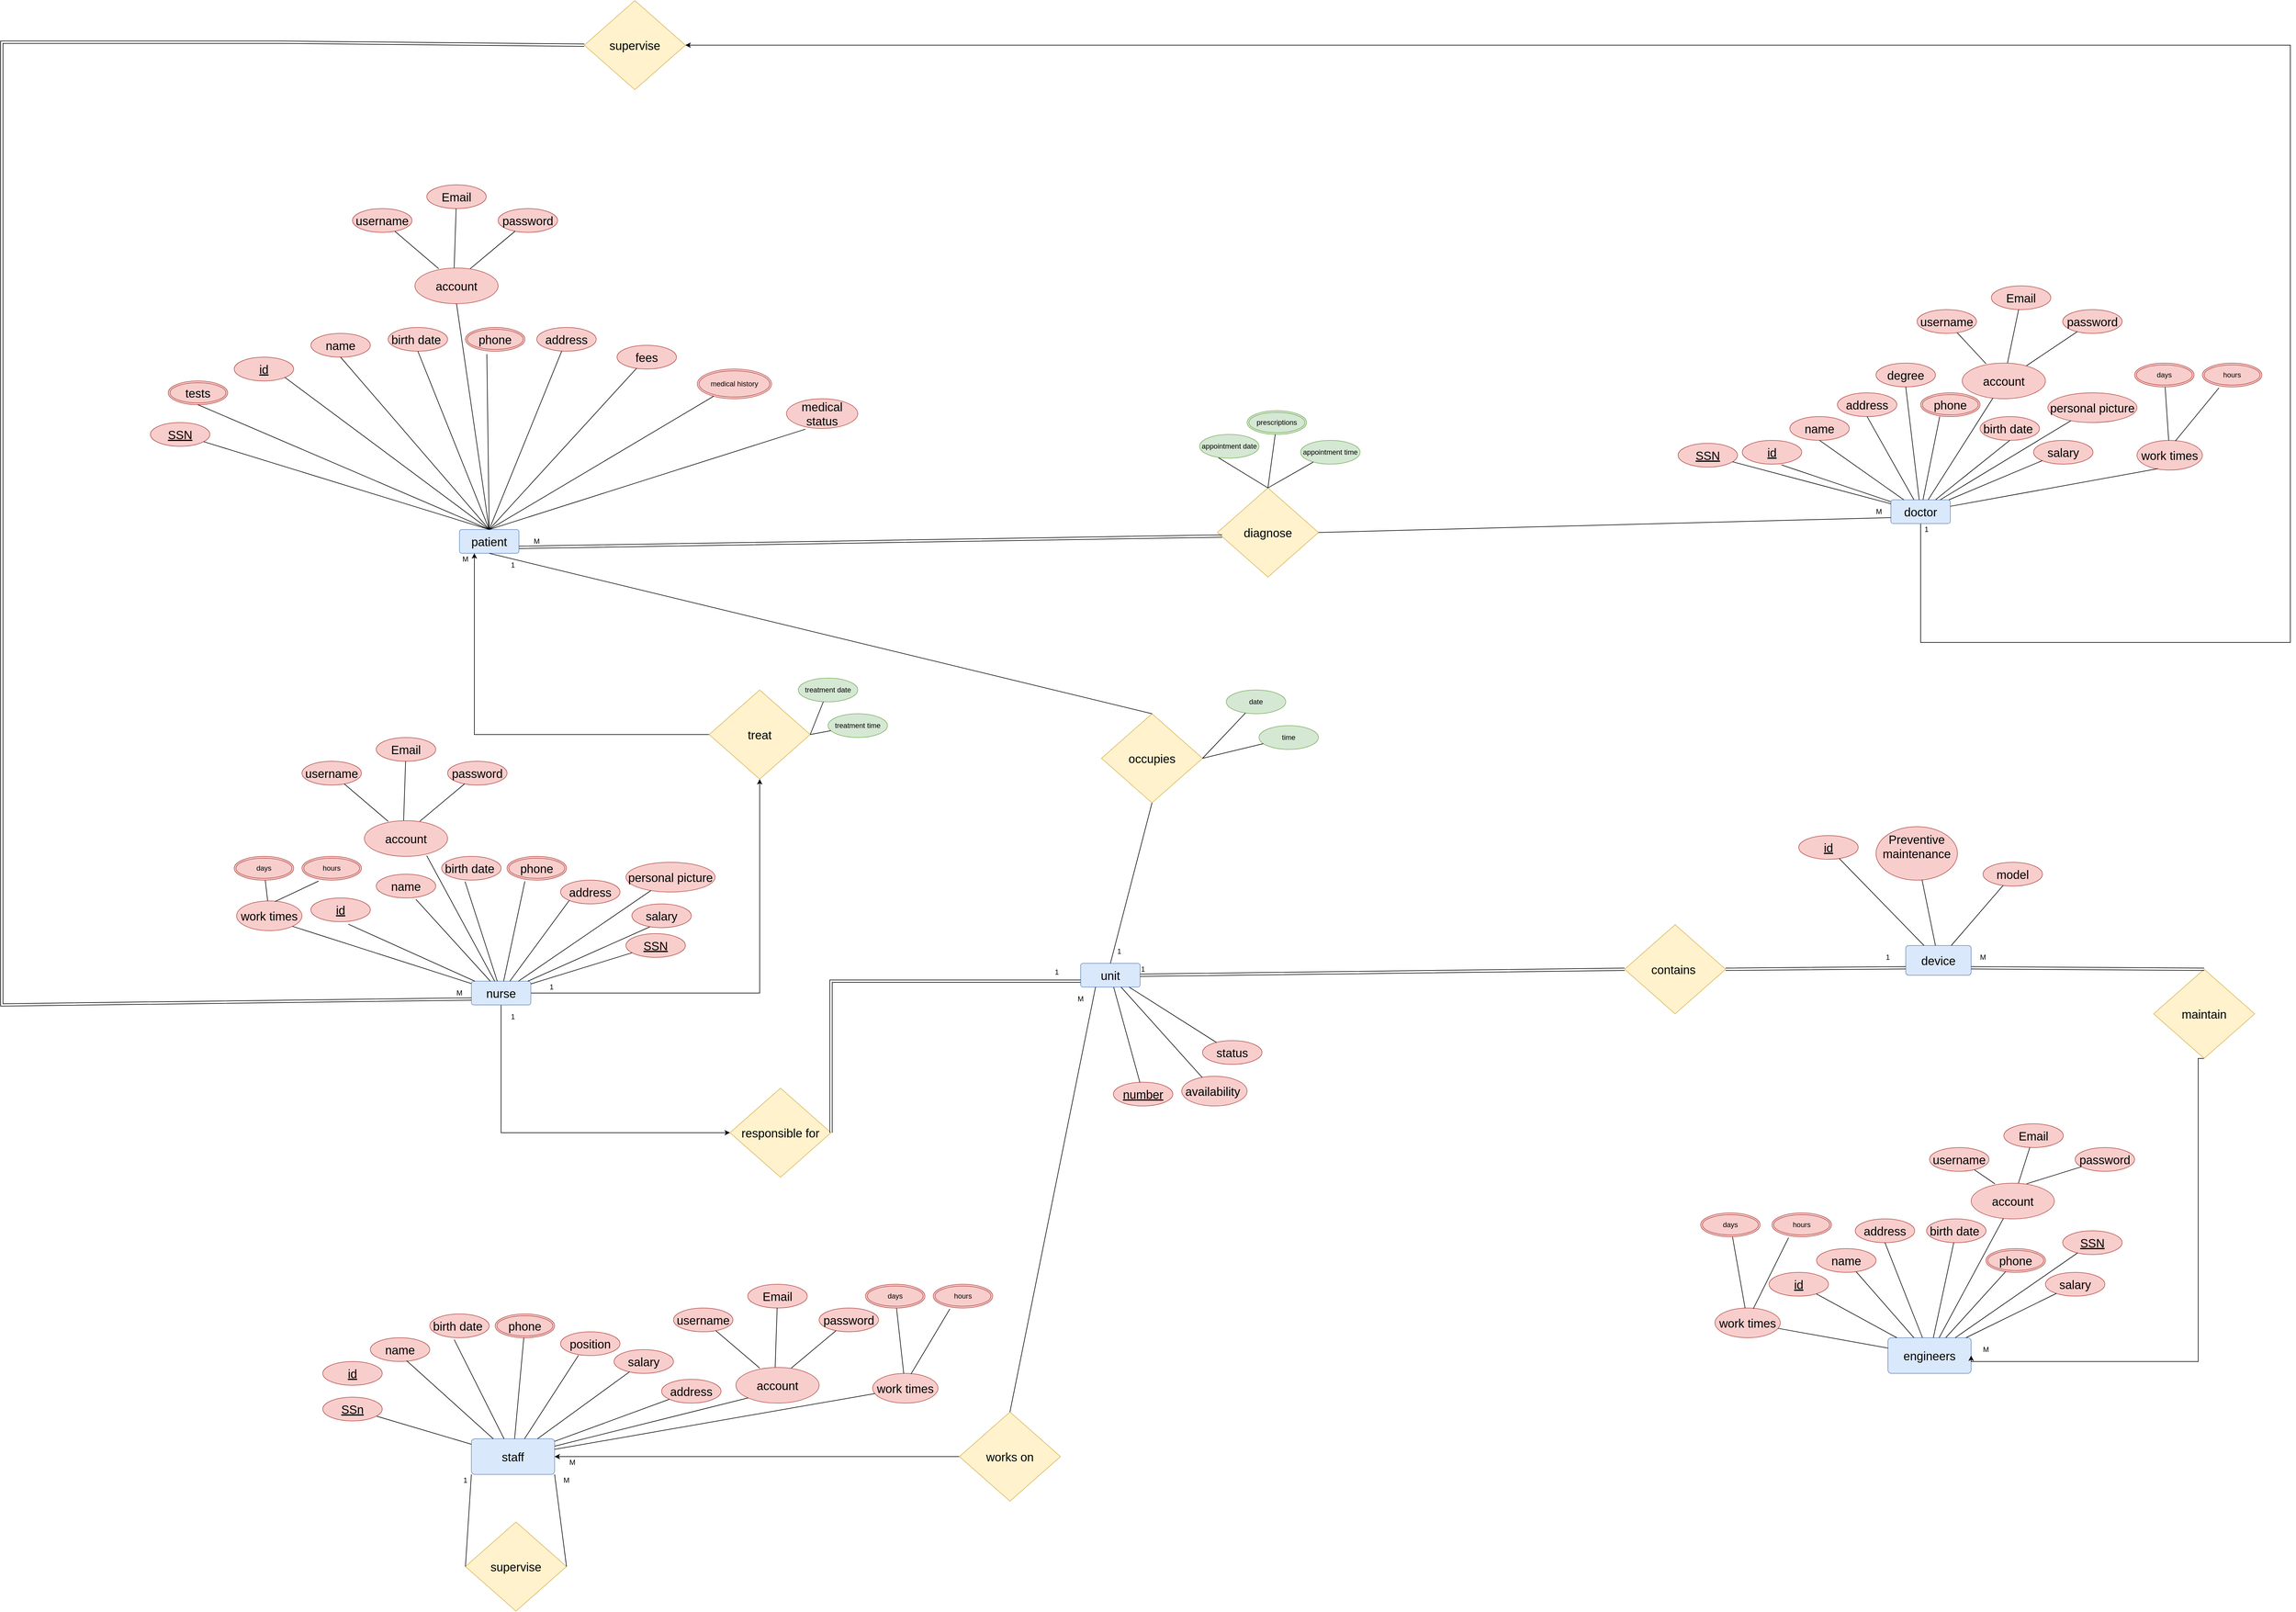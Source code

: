 <mxfile version="14.6.13" type="device"><diagram id="46IbmmYlbXIGEIjEdYa-" name="Page-1"><mxGraphModel dx="2597" dy="3735" grid="1" gridSize="10" guides="1" tooltips="1" connect="1" arrows="1" fold="1" page="1" pageScale="1" pageWidth="850" pageHeight="1100" math="0" shadow="0"><root><mxCell id="0"/><mxCell id="1" parent="0"/><mxCell id="uzPagAzVq1TmiJuLCEa2-254" value="&lt;font style=&quot;font-size: 20px&quot;&gt;device&lt;br&gt;&lt;/font&gt;" style="rounded=1;arcSize=10;whiteSpace=wrap;html=1;align=center;fillColor=#dae8fc;strokeColor=#6c8ebf;" parent="1" vertex="1"><mxGeometry x="1873" y="-1210" width="110" height="50" as="geometry"/></mxCell><mxCell id="BZUolKUPcU5Mre0jc1nX-145" style="edgeStyle=orthogonalEdgeStyle;rounded=0;orthogonalLoop=1;jettySize=auto;html=1;entryX=1;entryY=0.5;entryDx=0;entryDy=0;" parent="1" source="uzPagAzVq1TmiJuLCEa2-255" target="uzPagAzVq1TmiJuLCEa2-346" edge="1"><mxGeometry relative="1" as="geometry"><Array as="points"><mxPoint x="1898" y="-1720"/><mxPoint x="2520" y="-1720"/><mxPoint x="2520" y="-2725"/></Array></mxGeometry></mxCell><mxCell id="uzPagAzVq1TmiJuLCEa2-255" value="&lt;font style=&quot;font-size: 20px&quot;&gt;doctor&lt;br&gt;&lt;/font&gt;" style="rounded=1;arcSize=10;whiteSpace=wrap;html=1;align=center;fillColor=#dae8fc;strokeColor=#6c8ebf;" parent="1" vertex="1"><mxGeometry x="1848" y="-1960" width="100" height="40" as="geometry"/></mxCell><mxCell id="uzPagAzVq1TmiJuLCEa2-258" value="&lt;font style=&quot;font-size: 20px&quot;&gt;unit&lt;br&gt;&lt;/font&gt;" style="rounded=1;arcSize=10;whiteSpace=wrap;html=1;align=center;fillColor=#dae8fc;strokeColor=#6c8ebf;" parent="1" vertex="1"><mxGeometry x="485" y="-1180" width="100" height="40" as="geometry"/></mxCell><mxCell id="uzPagAzVq1TmiJuLCEa2-259" value="&lt;font style=&quot;font-size: 20px&quot;&gt;patient&lt;br&gt;&lt;/font&gt;" style="rounded=1;arcSize=10;whiteSpace=wrap;html=1;align=center;fillColor=#dae8fc;strokeColor=#6c8ebf;" parent="1" vertex="1"><mxGeometry x="-560" y="-1910" width="100" height="40" as="geometry"/></mxCell><mxCell id="uzPagAzVq1TmiJuLCEa2-261" value="&lt;font style=&quot;font-size: 20px&quot;&gt;engineers&lt;br&gt;&lt;/font&gt;" style="rounded=1;arcSize=10;whiteSpace=wrap;html=1;align=center;fillColor=#dae8fc;strokeColor=#6c8ebf;" parent="1" vertex="1"><mxGeometry x="1843" y="-550" width="140" height="60" as="geometry"/></mxCell><mxCell id="BZUolKUPcU5Mre0jc1nX-76" style="edgeStyle=orthogonalEdgeStyle;rounded=0;orthogonalLoop=1;jettySize=auto;html=1;" parent="1" source="uzPagAzVq1TmiJuLCEa2-262" target="uzPagAzVq1TmiJuLCEa2-348" edge="1"><mxGeometry relative="1" as="geometry"/></mxCell><mxCell id="BZUolKUPcU5Mre0jc1nX-84" style="edgeStyle=orthogonalEdgeStyle;rounded=0;orthogonalLoop=1;jettySize=auto;html=1;entryX=0;entryY=0.5;entryDx=0;entryDy=0;" parent="1" source="uzPagAzVq1TmiJuLCEa2-262" target="uzPagAzVq1TmiJuLCEa2-349" edge="1"><mxGeometry relative="1" as="geometry"><mxPoint x="-490" y="-870" as="targetPoint"/><Array as="points"><mxPoint x="-490" y="-895"/></Array></mxGeometry></mxCell><mxCell id="uzPagAzVq1TmiJuLCEa2-262" value="&lt;font style=&quot;font-size: 20px&quot;&gt;nurse&lt;br&gt;&lt;/font&gt;" style="rounded=1;arcSize=10;whiteSpace=wrap;html=1;align=center;fillColor=#dae8fc;strokeColor=#6c8ebf;" parent="1" vertex="1"><mxGeometry x="-540" y="-1150" width="100" height="40" as="geometry"/></mxCell><mxCell id="uzPagAzVq1TmiJuLCEa2-267" value="&lt;font style=&quot;font-size: 20px&quot;&gt;name&lt;br&gt;&lt;/font&gt;" style="ellipse;whiteSpace=wrap;html=1;align=center;fillColor=#f8cecc;strokeColor=#b85450;" parent="1" vertex="1"><mxGeometry x="-810" y="-2240" width="100" height="40" as="geometry"/></mxCell><mxCell id="uzPagAzVq1TmiJuLCEa2-271" value="&lt;font style=&quot;font-size: 20px&quot;&gt;phone&lt;/font&gt;" style="ellipse;shape=doubleEllipse;margin=3;whiteSpace=wrap;html=1;align=center;fillColor=#f8cecc;strokeColor=#b85450;" parent="1" vertex="1"><mxGeometry x="-550" y="-2250" width="100" height="40" as="geometry"/></mxCell><mxCell id="uzPagAzVq1TmiJuLCEa2-277" value="&lt;font style=&quot;font-size: 20px&quot;&gt;staff&lt;br&gt;&lt;/font&gt;" style="rounded=1;arcSize=10;whiteSpace=wrap;html=1;align=center;fillColor=#dae8fc;strokeColor=#6c8ebf;" parent="1" vertex="1"><mxGeometry x="-540" y="-380" width="140" height="60" as="geometry"/></mxCell><mxCell id="uzPagAzVq1TmiJuLCEa2-279" value="&lt;font style=&quot;font-size: 20px&quot;&gt;&lt;u&gt;id&lt;/u&gt;&lt;br&gt;&lt;/font&gt;" style="ellipse;whiteSpace=wrap;html=1;align=center;fillColor=#f8cecc;strokeColor=#b85450;" parent="1" vertex="1"><mxGeometry x="-939" y="-2200" width="100" height="40" as="geometry"/></mxCell><mxCell id="uzPagAzVq1TmiJuLCEa2-281" value="&lt;font style=&quot;font-size: 20px&quot;&gt;birth date&amp;nbsp;&lt;br&gt;&lt;/font&gt;" style="ellipse;whiteSpace=wrap;html=1;align=center;fillColor=#f8cecc;strokeColor=#b85450;" parent="1" vertex="1"><mxGeometry x="-680" y="-2250" width="100" height="40" as="geometry"/></mxCell><mxCell id="uzPagAzVq1TmiJuLCEa2-282" value="&lt;font style=&quot;font-size: 20px&quot;&gt;medical status&lt;br&gt;&lt;/font&gt;" style="ellipse;whiteSpace=wrap;html=1;align=center;fillColor=#f8cecc;strokeColor=#b85450;" parent="1" vertex="1"><mxGeometry x="-10" y="-2130" width="120" height="50" as="geometry"/></mxCell><mxCell id="uzPagAzVq1TmiJuLCEa2-284" value="&lt;font style=&quot;font-size: 20px&quot;&gt;address&lt;br&gt;&lt;/font&gt;" style="ellipse;whiteSpace=wrap;html=1;align=center;fillColor=#f8cecc;strokeColor=#b85450;" parent="1" vertex="1"><mxGeometry x="-430" y="-2250" width="100" height="40" as="geometry"/></mxCell><mxCell id="uzPagAzVq1TmiJuLCEa2-286" value="&lt;font style=&quot;font-size: 20px&quot;&gt;tests&lt;/font&gt;" style="ellipse;shape=doubleEllipse;margin=3;whiteSpace=wrap;html=1;align=center;fillColor=#f8cecc;strokeColor=#b85450;" parent="1" vertex="1"><mxGeometry x="-1050" y="-2160" width="100" height="40" as="geometry"/></mxCell><mxCell id="uzPagAzVq1TmiJuLCEa2-287" value="&lt;font style=&quot;font-size: 20px&quot;&gt;fees&lt;br&gt;&lt;/font&gt;" style="ellipse;whiteSpace=wrap;html=1;align=center;fillColor=#f8cecc;strokeColor=#b85450;" parent="1" vertex="1"><mxGeometry x="-295" y="-2220" width="100" height="40" as="geometry"/></mxCell><mxCell id="uzPagAzVq1TmiJuLCEa2-290" value="&lt;font style=&quot;font-size: 20px&quot;&gt;&lt;u&gt;number&lt;/u&gt;&lt;br&gt;&lt;/font&gt;" style="ellipse;whiteSpace=wrap;html=1;align=center;fillColor=#f8cecc;strokeColor=#b85450;" parent="1" vertex="1"><mxGeometry x="540" y="-980" width="100" height="40" as="geometry"/></mxCell><mxCell id="uzPagAzVq1TmiJuLCEa2-291" value="&lt;font style=&quot;font-size: 20px&quot;&gt;phone&lt;/font&gt;" style="ellipse;shape=doubleEllipse;margin=3;whiteSpace=wrap;html=1;align=center;fillColor=#f8cecc;strokeColor=#b85450;" parent="1" vertex="1"><mxGeometry x="-480" y="-1360" width="100" height="40" as="geometry"/></mxCell><mxCell id="uzPagAzVq1TmiJuLCEa2-292" value="&lt;font style=&quot;font-size: 20px&quot;&gt;&lt;u&gt;id&lt;/u&gt;&lt;br&gt;&lt;/font&gt;" style="ellipse;whiteSpace=wrap;html=1;align=center;fillColor=#f8cecc;strokeColor=#b85450;" parent="1" vertex="1"><mxGeometry x="-810" y="-1290" width="100" height="40" as="geometry"/></mxCell><mxCell id="uzPagAzVq1TmiJuLCEa2-293" value="&lt;font style=&quot;font-size: 20px&quot;&gt;birth date&amp;nbsp;&lt;br&gt;&lt;/font&gt;" style="ellipse;whiteSpace=wrap;html=1;align=center;fillColor=#f8cecc;strokeColor=#b85450;" parent="1" vertex="1"><mxGeometry x="-590" y="-1360" width="100" height="40" as="geometry"/></mxCell><mxCell id="uzPagAzVq1TmiJuLCEa2-294" value="&lt;font style=&quot;font-size: 20px&quot;&gt;address&lt;br&gt;&lt;/font&gt;" style="ellipse;whiteSpace=wrap;html=1;align=center;fillColor=#f8cecc;strokeColor=#b85450;" parent="1" vertex="1"><mxGeometry x="-390" y="-1320" width="100" height="40" as="geometry"/></mxCell><mxCell id="uzPagAzVq1TmiJuLCEa2-295" value="&lt;font style=&quot;font-size: 20px&quot;&gt;status&lt;br&gt;&lt;/font&gt;" style="ellipse;whiteSpace=wrap;html=1;align=center;fillColor=#f8cecc;strokeColor=#b85450;" parent="1" vertex="1"><mxGeometry x="690" y="-1050" width="100" height="40" as="geometry"/></mxCell><mxCell id="uzPagAzVq1TmiJuLCEa2-296" value="&lt;font style=&quot;font-size: 20px&quot;&gt;name&lt;br&gt;&lt;/font&gt;" style="ellipse;whiteSpace=wrap;html=1;align=center;fillColor=#f8cecc;strokeColor=#b85450;" parent="1" vertex="1"><mxGeometry x="1678" y="-2100" width="100" height="40" as="geometry"/></mxCell><mxCell id="uzPagAzVq1TmiJuLCEa2-297" value="&lt;font style=&quot;font-size: 20px&quot;&gt;phone&lt;/font&gt;" style="ellipse;shape=doubleEllipse;margin=3;whiteSpace=wrap;html=1;align=center;fillColor=#f8cecc;strokeColor=#b85450;" parent="1" vertex="1"><mxGeometry x="1898" y="-2140" width="100" height="40" as="geometry"/></mxCell><mxCell id="uzPagAzVq1TmiJuLCEa2-298" value="&lt;font style=&quot;font-size: 20px&quot;&gt;&lt;u&gt;id&lt;/u&gt;&lt;br&gt;&lt;/font&gt;" style="ellipse;whiteSpace=wrap;html=1;align=center;fillColor=#f8cecc;strokeColor=#b85450;" parent="1" vertex="1"><mxGeometry x="1598" y="-2060" width="100" height="40" as="geometry"/></mxCell><mxCell id="uzPagAzVq1TmiJuLCEa2-299" value="&lt;font style=&quot;font-size: 20px&quot;&gt;birth date&amp;nbsp;&lt;br&gt;&lt;/font&gt;" style="ellipse;whiteSpace=wrap;html=1;align=center;fillColor=#f8cecc;strokeColor=#b85450;" parent="1" vertex="1"><mxGeometry x="1998" y="-2100" width="100" height="40" as="geometry"/></mxCell><mxCell id="uzPagAzVq1TmiJuLCEa2-300" value="&lt;font style=&quot;font-size: 20px&quot;&gt;address&lt;br&gt;&lt;/font&gt;" style="ellipse;whiteSpace=wrap;html=1;align=center;fillColor=#f8cecc;strokeColor=#b85450;" parent="1" vertex="1"><mxGeometry x="1758" y="-2140" width="100" height="40" as="geometry"/></mxCell><mxCell id="uzPagAzVq1TmiJuLCEa2-301" value="&lt;font style=&quot;font-size: 20px&quot;&gt;salary&lt;br&gt;&lt;/font&gt;" style="ellipse;whiteSpace=wrap;html=1;align=center;fillColor=#f8cecc;strokeColor=#b85450;" parent="1" vertex="1"><mxGeometry x="2088" y="-2060" width="100" height="40" as="geometry"/></mxCell><mxCell id="uzPagAzVq1TmiJuLCEa2-302" value="medical history" style="ellipse;shape=doubleEllipse;margin=3;whiteSpace=wrap;html=1;align=center;fillColor=#f8cecc;strokeColor=#b85450;" parent="1" vertex="1"><mxGeometry x="-160" y="-2180" width="125" height="50" as="geometry"/></mxCell><mxCell id="uzPagAzVq1TmiJuLCEa2-303" value="&lt;font style=&quot;font-size: 20px&quot;&gt;degree&lt;br&gt;&lt;/font&gt;" style="ellipse;whiteSpace=wrap;html=1;align=center;fillColor=#f8cecc;strokeColor=#b85450;" parent="1" vertex="1"><mxGeometry x="1823" y="-2190" width="100" height="40" as="geometry"/></mxCell><mxCell id="uzPagAzVq1TmiJuLCEa2-305" value="&lt;font style=&quot;font-size: 20px&quot;&gt;name&lt;br&gt;&lt;/font&gt;" style="ellipse;whiteSpace=wrap;html=1;align=center;fillColor=#f8cecc;strokeColor=#b85450;" parent="1" vertex="1"><mxGeometry x="-700" y="-1330" width="100" height="40" as="geometry"/></mxCell><mxCell id="uzPagAzVq1TmiJuLCEa2-308" value="&lt;font style=&quot;font-size: 20px&quot;&gt;salary&lt;br&gt;&lt;/font&gt;" style="ellipse;whiteSpace=wrap;html=1;align=center;fillColor=#f8cecc;strokeColor=#b85450;" parent="1" vertex="1"><mxGeometry x="-270" y="-1280" width="100" height="40" as="geometry"/></mxCell><mxCell id="uzPagAzVq1TmiJuLCEa2-309" value="&lt;font style=&quot;font-size: 20px&quot;&gt;availability&amp;nbsp;&lt;br&gt;&lt;/font&gt;" style="ellipse;whiteSpace=wrap;html=1;align=center;fillColor=#f8cecc;strokeColor=#b85450;" parent="1" vertex="1"><mxGeometry x="655" y="-990" width="110" height="50" as="geometry"/></mxCell><mxCell id="uzPagAzVq1TmiJuLCEa2-315" value="&lt;font style=&quot;font-size: 20px&quot;&gt;&lt;u&gt;id&lt;/u&gt;&lt;br&gt;&lt;/font&gt;" style="ellipse;whiteSpace=wrap;html=1;align=center;fillColor=#f8cecc;strokeColor=#b85450;" parent="1" vertex="1"><mxGeometry x="1693" y="-1395" width="100" height="40" as="geometry"/></mxCell><mxCell id="uzPagAzVq1TmiJuLCEa2-316" value="&lt;font&gt;&lt;div&gt;&lt;span style=&quot;font-size: 20px&quot;&gt;Preventive maintenance&lt;/span&gt;&lt;/div&gt;&lt;div style=&quot;font-size: 20px&quot;&gt;&lt;br&gt;&lt;/div&gt;&lt;/font&gt;" style="ellipse;whiteSpace=wrap;html=1;align=center;fillColor=#f8cecc;strokeColor=#b85450;" parent="1" vertex="1"><mxGeometry x="1823" y="-1410" width="137" height="90" as="geometry"/></mxCell><mxCell id="uzPagAzVq1TmiJuLCEa2-318" value="&lt;font style=&quot;font-size: 20px&quot;&gt;model&lt;br&gt;&lt;/font&gt;" style="ellipse;whiteSpace=wrap;html=1;align=center;fillColor=#f8cecc;strokeColor=#b85450;" parent="1" vertex="1"><mxGeometry x="2003" y="-1350" width="100" height="40" as="geometry"/></mxCell><mxCell id="uzPagAzVq1TmiJuLCEa2-325" value="&lt;font style=&quot;font-size: 20px&quot;&gt;name&lt;br&gt;&lt;/font&gt;" style="ellipse;whiteSpace=wrap;html=1;align=center;fillColor=#f8cecc;strokeColor=#b85450;" parent="1" vertex="1"><mxGeometry x="-710" y="-550" width="100" height="40" as="geometry"/></mxCell><mxCell id="uzPagAzVq1TmiJuLCEa2-326" value="&lt;font style=&quot;font-size: 20px&quot;&gt;phone&lt;/font&gt;" style="ellipse;shape=doubleEllipse;margin=3;whiteSpace=wrap;html=1;align=center;fillColor=#f8cecc;strokeColor=#b85450;" parent="1" vertex="1"><mxGeometry x="-500" y="-590" width="100" height="40" as="geometry"/></mxCell><mxCell id="uzPagAzVq1TmiJuLCEa2-327" value="&lt;font style=&quot;font-size: 20px&quot;&gt;&lt;u&gt;id&lt;/u&gt;&lt;br&gt;&lt;/font&gt;" style="ellipse;whiteSpace=wrap;html=1;align=center;fillColor=#f8cecc;strokeColor=#b85450;" parent="1" vertex="1"><mxGeometry x="-790" y="-510" width="100" height="40" as="geometry"/></mxCell><mxCell id="uzPagAzVq1TmiJuLCEa2-328" value="&lt;font style=&quot;font-size: 20px&quot;&gt;birth date&amp;nbsp;&lt;br&gt;&lt;/font&gt;" style="ellipse;whiteSpace=wrap;html=1;align=center;fillColor=#f8cecc;strokeColor=#b85450;" parent="1" vertex="1"><mxGeometry x="-610" y="-590" width="100" height="40" as="geometry"/></mxCell><mxCell id="uzPagAzVq1TmiJuLCEa2-329" value="&lt;font style=&quot;font-size: 20px&quot;&gt;address&lt;br&gt;&lt;/font&gt;" style="ellipse;whiteSpace=wrap;html=1;align=center;fillColor=#f8cecc;strokeColor=#b85450;" parent="1" vertex="1"><mxGeometry x="-220" y="-480" width="100" height="40" as="geometry"/></mxCell><mxCell id="uzPagAzVq1TmiJuLCEa2-330" value="&lt;font style=&quot;font-size: 20px&quot;&gt;salary&lt;br&gt;&lt;/font&gt;" style="ellipse;whiteSpace=wrap;html=1;align=center;fillColor=#f8cecc;strokeColor=#b85450;" parent="1" vertex="1"><mxGeometry x="-300" y="-530" width="100" height="40" as="geometry"/></mxCell><mxCell id="uzPagAzVq1TmiJuLCEa2-336" value="&lt;font style=&quot;font-size: 20px&quot;&gt;position&lt;br&gt;&lt;/font&gt;" style="ellipse;whiteSpace=wrap;html=1;align=center;fillColor=#f8cecc;strokeColor=#b85450;" parent="1" vertex="1"><mxGeometry x="-390" y="-560" width="100" height="40" as="geometry"/></mxCell><mxCell id="uzPagAzVq1TmiJuLCEa2-338" value="&lt;font style=&quot;font-size: 20px&quot;&gt;name&lt;br&gt;&lt;/font&gt;" style="ellipse;whiteSpace=wrap;html=1;align=center;fillColor=#f8cecc;strokeColor=#b85450;" parent="1" vertex="1"><mxGeometry x="1723" y="-700" width="100" height="40" as="geometry"/></mxCell><mxCell id="uzPagAzVq1TmiJuLCEa2-339" value="&lt;font style=&quot;font-size: 20px&quot;&gt;phone&lt;/font&gt;" style="ellipse;shape=doubleEllipse;margin=3;whiteSpace=wrap;html=1;align=center;fillColor=#f8cecc;strokeColor=#b85450;" parent="1" vertex="1"><mxGeometry x="2008" y="-700" width="100" height="40" as="geometry"/></mxCell><mxCell id="uzPagAzVq1TmiJuLCEa2-340" value="&lt;font style=&quot;font-size: 20px&quot;&gt;&lt;u&gt;id&lt;/u&gt;&lt;br&gt;&lt;/font&gt;" style="ellipse;whiteSpace=wrap;html=1;align=center;fillColor=#f8cecc;strokeColor=#b85450;" parent="1" vertex="1"><mxGeometry x="1643" y="-660" width="100" height="40" as="geometry"/></mxCell><mxCell id="uzPagAzVq1TmiJuLCEa2-341" value="&lt;font style=&quot;font-size: 20px&quot;&gt;birth date&amp;nbsp;&lt;br&gt;&lt;/font&gt;" style="ellipse;whiteSpace=wrap;html=1;align=center;fillColor=#f8cecc;strokeColor=#b85450;" parent="1" vertex="1"><mxGeometry x="1908" y="-750" width="100" height="40" as="geometry"/></mxCell><mxCell id="uzPagAzVq1TmiJuLCEa2-342" value="&lt;font style=&quot;font-size: 20px&quot;&gt;address&lt;br&gt;&lt;/font&gt;" style="ellipse;whiteSpace=wrap;html=1;align=center;fillColor=#f8cecc;strokeColor=#b85450;" parent="1" vertex="1"><mxGeometry x="1788" y="-750" width="100" height="40" as="geometry"/></mxCell><mxCell id="uzPagAzVq1TmiJuLCEa2-343" value="&lt;font style=&quot;font-size: 20px&quot;&gt;salary&lt;br&gt;&lt;/font&gt;" style="ellipse;whiteSpace=wrap;html=1;align=center;fillColor=#f8cecc;strokeColor=#b85450;" parent="1" vertex="1"><mxGeometry x="2108" y="-660" width="100" height="40" as="geometry"/></mxCell><mxCell id="uzPagAzVq1TmiJuLCEa2-345" value="&lt;font style=&quot;font-size: 20px&quot;&gt;occupies&lt;/font&gt;" style="shape=rhombus;perimeter=rhombusPerimeter;whiteSpace=wrap;html=1;align=center;fillColor=#fff2cc;strokeColor=#d6b656;" parent="1" vertex="1"><mxGeometry x="520" y="-1600" width="170" height="150" as="geometry"/></mxCell><mxCell id="uzPagAzVq1TmiJuLCEa2-346" value="&lt;font style=&quot;font-size: 20px&quot;&gt;supervise&lt;/font&gt;" style="shape=rhombus;perimeter=rhombusPerimeter;whiteSpace=wrap;html=1;align=center;fillColor=#fff2cc;strokeColor=#d6b656;" parent="1" vertex="1"><mxGeometry x="-350" y="-2800" width="170" height="150" as="geometry"/></mxCell><mxCell id="uzPagAzVq1TmiJuLCEa2-347" value="&lt;font style=&quot;font-size: 20px&quot;&gt;diagnose&lt;/font&gt;" style="shape=rhombus;perimeter=rhombusPerimeter;whiteSpace=wrap;html=1;align=center;fillColor=#fff2cc;strokeColor=#d6b656;" parent="1" vertex="1"><mxGeometry x="715" y="-1980" width="170" height="150" as="geometry"/></mxCell><mxCell id="tymJUyulddBKKajBoZS_-73" style="edgeStyle=orthogonalEdgeStyle;rounded=0;orthogonalLoop=1;jettySize=auto;html=1;entryX=0.25;entryY=1;entryDx=0;entryDy=0;" parent="1" source="uzPagAzVq1TmiJuLCEa2-348" target="uzPagAzVq1TmiJuLCEa2-259" edge="1"><mxGeometry relative="1" as="geometry"/></mxCell><mxCell id="uzPagAzVq1TmiJuLCEa2-348" value="&lt;span style=&quot;font-size: 20px&quot;&gt;treat&lt;/span&gt;" style="shape=rhombus;perimeter=rhombusPerimeter;whiteSpace=wrap;html=1;align=center;fillColor=#fff2cc;strokeColor=#d6b656;" parent="1" vertex="1"><mxGeometry x="-140" y="-1640" width="170" height="150" as="geometry"/></mxCell><mxCell id="uzPagAzVq1TmiJuLCEa2-349" value="&lt;span style=&quot;font-size: 20px&quot;&gt;responsible for&lt;/span&gt;" style="shape=rhombus;perimeter=rhombusPerimeter;whiteSpace=wrap;html=1;align=center;fillColor=#fff2cc;strokeColor=#d6b656;" parent="1" vertex="1"><mxGeometry x="-105" y="-970" width="170" height="150" as="geometry"/></mxCell><mxCell id="uzPagAzVq1TmiJuLCEa2-350" value="&lt;font style=&quot;font-size: 20px&quot;&gt;contains&amp;nbsp;&lt;/font&gt;" style="shape=rhombus;perimeter=rhombusPerimeter;whiteSpace=wrap;html=1;align=center;fillColor=#fff2cc;strokeColor=#d6b656;" parent="1" vertex="1"><mxGeometry x="1400" y="-1245" width="170" height="150" as="geometry"/></mxCell><mxCell id="BZUolKUPcU5Mre0jc1nX-97" style="edgeStyle=orthogonalEdgeStyle;rounded=0;orthogonalLoop=1;jettySize=auto;html=1;entryX=1;entryY=0.5;entryDx=0;entryDy=0;exitX=0.5;exitY=1;exitDx=0;exitDy=0;" parent="1" source="uzPagAzVq1TmiJuLCEa2-351" target="uzPagAzVq1TmiJuLCEa2-261" edge="1"><mxGeometry relative="1" as="geometry"><Array as="points"><mxPoint x="2365" y="-1020"/><mxPoint x="2365" y="-510"/><mxPoint x="1983" y="-510"/></Array></mxGeometry></mxCell><mxCell id="uzPagAzVq1TmiJuLCEa2-351" value="&lt;span style=&quot;font-size: 20px&quot;&gt;maintain&lt;/span&gt;" style="shape=rhombus;perimeter=rhombusPerimeter;whiteSpace=wrap;html=1;align=center;fillColor=#fff2cc;strokeColor=#d6b656;" parent="1" vertex="1"><mxGeometry x="2290" y="-1170" width="170" height="150" as="geometry"/></mxCell><mxCell id="BZUolKUPcU5Mre0jc1nX-141" style="edgeStyle=orthogonalEdgeStyle;rounded=0;orthogonalLoop=1;jettySize=auto;html=1;entryX=1;entryY=0.5;entryDx=0;entryDy=0;" parent="1" source="uzPagAzVq1TmiJuLCEa2-352" target="uzPagAzVq1TmiJuLCEa2-277" edge="1"><mxGeometry relative="1" as="geometry"/></mxCell><mxCell id="uzPagAzVq1TmiJuLCEa2-352" value="&lt;font style=&quot;font-size: 20px&quot;&gt;works on&lt;/font&gt;" style="shape=rhombus;perimeter=rhombusPerimeter;whiteSpace=wrap;html=1;align=center;fillColor=#fff2cc;strokeColor=#d6b656;" parent="1" vertex="1"><mxGeometry x="281" y="-425" width="170" height="150" as="geometry"/></mxCell><mxCell id="BZUolKUPcU5Mre0jc1nX-18" value="" style="endArrow=none;html=1;entryX=0.5;entryY=1;entryDx=0;entryDy=0;exitX=0.5;exitY=0;exitDx=0;exitDy=0;" parent="1" source="uzPagAzVq1TmiJuLCEa2-259" target="uzPagAzVq1TmiJuLCEa2-286" edge="1"><mxGeometry width="50" height="50" relative="1" as="geometry"><mxPoint x="-1070" y="-1900" as="sourcePoint"/><mxPoint x="-1020" y="-1950" as="targetPoint"/></mxGeometry></mxCell><mxCell id="BZUolKUPcU5Mre0jc1nX-20" value="" style="endArrow=none;html=1;entryX=1;entryY=1;entryDx=0;entryDy=0;exitX=0.5;exitY=0;exitDx=0;exitDy=0;" parent="1" source="uzPagAzVq1TmiJuLCEa2-259" target="uzPagAzVq1TmiJuLCEa2-279" edge="1"><mxGeometry width="50" height="50" relative="1" as="geometry"><mxPoint x="-510" y="-1940" as="sourcePoint"/><mxPoint x="-1000" y="-2120" as="targetPoint"/><Array as="points"/></mxGeometry></mxCell><mxCell id="BZUolKUPcU5Mre0jc1nX-21" value="" style="endArrow=none;html=1;entryX=0.5;entryY=1;entryDx=0;entryDy=0;exitX=0.5;exitY=0;exitDx=0;exitDy=0;" parent="1" source="uzPagAzVq1TmiJuLCEa2-259" target="uzPagAzVq1TmiJuLCEa2-267" edge="1"><mxGeometry width="50" height="50" relative="1" as="geometry"><mxPoint x="-510" y="-1940" as="sourcePoint"/><mxPoint x="-844.645" y="-2175.858" as="targetPoint"/><Array as="points"/></mxGeometry></mxCell><mxCell id="BZUolKUPcU5Mre0jc1nX-22" value="" style="endArrow=none;html=1;entryX=0.5;entryY=1;entryDx=0;entryDy=0;exitX=0.5;exitY=0;exitDx=0;exitDy=0;" parent="1" source="uzPagAzVq1TmiJuLCEa2-259" target="uzPagAzVq1TmiJuLCEa2-281" edge="1"><mxGeometry width="50" height="50" relative="1" as="geometry"><mxPoint x="-510" y="-1940" as="sourcePoint"/><mxPoint x="-760" y="-2200" as="targetPoint"/><Array as="points"/></mxGeometry></mxCell><mxCell id="BZUolKUPcU5Mre0jc1nX-23" value="" style="endArrow=none;html=1;entryX=0.36;entryY=1.126;entryDx=0;entryDy=0;exitX=0.5;exitY=0;exitDx=0;exitDy=0;entryPerimeter=0;" parent="1" source="uzPagAzVq1TmiJuLCEa2-259" target="uzPagAzVq1TmiJuLCEa2-271" edge="1"><mxGeometry width="50" height="50" relative="1" as="geometry"><mxPoint x="-510" y="-1940" as="sourcePoint"/><mxPoint x="-630" y="-2210" as="targetPoint"/><Array as="points"/></mxGeometry></mxCell><mxCell id="BZUolKUPcU5Mre0jc1nX-24" value="" style="endArrow=none;html=1;exitX=0.5;exitY=0;exitDx=0;exitDy=0;" parent="1" source="uzPagAzVq1TmiJuLCEa2-259" target="uzPagAzVq1TmiJuLCEa2-284" edge="1"><mxGeometry width="50" height="50" relative="1" as="geometry"><mxPoint x="-510" y="-1940" as="sourcePoint"/><mxPoint x="-630" y="-2210" as="targetPoint"/><Array as="points"/></mxGeometry></mxCell><mxCell id="BZUolKUPcU5Mre0jc1nX-25" value="" style="endArrow=none;html=1;exitX=0.5;exitY=0;exitDx=0;exitDy=0;" parent="1" source="uzPagAzVq1TmiJuLCEa2-259" target="uzPagAzVq1TmiJuLCEa2-287" edge="1"><mxGeometry width="50" height="50" relative="1" as="geometry"><mxPoint x="-510" y="-1940" as="sourcePoint"/><mxPoint x="-630" y="-2210" as="targetPoint"/><Array as="points"/></mxGeometry></mxCell><mxCell id="BZUolKUPcU5Mre0jc1nX-26" value="" style="endArrow=none;html=1;exitX=0.5;exitY=0;exitDx=0;exitDy=0;" parent="1" source="uzPagAzVq1TmiJuLCEa2-259" target="uzPagAzVq1TmiJuLCEa2-302" edge="1"><mxGeometry width="50" height="50" relative="1" as="geometry"><mxPoint x="-510" y="-1940" as="sourcePoint"/><mxPoint x="-630" y="-2210" as="targetPoint"/><Array as="points"/></mxGeometry></mxCell><mxCell id="BZUolKUPcU5Mre0jc1nX-27" value="" style="endArrow=none;html=1;exitX=0.5;exitY=0;exitDx=0;exitDy=0;entryX=0.266;entryY=1.024;entryDx=0;entryDy=0;entryPerimeter=0;" parent="1" source="uzPagAzVq1TmiJuLCEa2-259" target="uzPagAzVq1TmiJuLCEa2-282" edge="1"><mxGeometry width="50" height="50" relative="1" as="geometry"><mxPoint x="230" y="-1860" as="sourcePoint"/><mxPoint x="110" y="-2130" as="targetPoint"/><Array as="points"/></mxGeometry></mxCell><mxCell id="BZUolKUPcU5Mre0jc1nX-28" value="" style="endArrow=none;html=1;entryX=0.629;entryY=1.102;entryDx=0;entryDy=0;entryPerimeter=0;" parent="1" source="uzPagAzVq1TmiJuLCEa2-262" target="uzPagAzVq1TmiJuLCEa2-292" edge="1"><mxGeometry width="50" height="50" relative="1" as="geometry"><mxPoint x="-530" y="-1210" as="sourcePoint"/><mxPoint x="-480" y="-1260" as="targetPoint"/></mxGeometry></mxCell><mxCell id="BZUolKUPcU5Mre0jc1nX-29" value="" style="endArrow=none;html=1;entryX=0.666;entryY=1.057;entryDx=0;entryDy=0;entryPerimeter=0;" parent="1" source="uzPagAzVq1TmiJuLCEa2-262" target="uzPagAzVq1TmiJuLCEa2-305" edge="1"><mxGeometry width="50" height="50" relative="1" as="geometry"><mxPoint x="-530" y="-1210" as="sourcePoint"/><mxPoint x="-480" y="-1260" as="targetPoint"/></mxGeometry></mxCell><mxCell id="BZUolKUPcU5Mre0jc1nX-30" value="" style="endArrow=none;html=1;entryX=0.393;entryY=1.057;entryDx=0;entryDy=0;entryPerimeter=0;" parent="1" source="uzPagAzVq1TmiJuLCEa2-262" target="uzPagAzVq1TmiJuLCEa2-293" edge="1"><mxGeometry width="50" height="50" relative="1" as="geometry"><mxPoint x="-530" y="-1210" as="sourcePoint"/><mxPoint x="-480" y="-1260" as="targetPoint"/></mxGeometry></mxCell><mxCell id="BZUolKUPcU5Mre0jc1nX-31" value="" style="endArrow=none;html=1;" parent="1" source="uzPagAzVq1TmiJuLCEa2-262" edge="1"><mxGeometry width="50" height="50" relative="1" as="geometry"><mxPoint x="-523.271" y="-1150" as="sourcePoint"/><mxPoint x="-450" y="-1318" as="targetPoint"/></mxGeometry></mxCell><mxCell id="BZUolKUPcU5Mre0jc1nX-32" value="" style="endArrow=none;html=1;entryX=0;entryY=1;entryDx=0;entryDy=0;" parent="1" source="uzPagAzVq1TmiJuLCEa2-262" target="uzPagAzVq1TmiJuLCEa2-294" edge="1"><mxGeometry width="50" height="50" relative="1" as="geometry"><mxPoint x="-523.271" y="-1150" as="sourcePoint"/><mxPoint x="-450" y="-1318" as="targetPoint"/></mxGeometry></mxCell><mxCell id="BZUolKUPcU5Mre0jc1nX-33" value="" style="endArrow=none;html=1;entryX=0.302;entryY=0.966;entryDx=0;entryDy=0;entryPerimeter=0;" parent="1" source="uzPagAzVq1TmiJuLCEa2-262" target="uzPagAzVq1TmiJuLCEa2-308" edge="1"><mxGeometry width="50" height="50" relative="1" as="geometry"><mxPoint x="-523.271" y="-1150" as="sourcePoint"/><mxPoint x="-450" y="-1318" as="targetPoint"/></mxGeometry></mxCell><mxCell id="BZUolKUPcU5Mre0jc1nX-34" value="" style="endArrow=none;html=1;entryX=0.658;entryY=1.032;entryDx=0;entryDy=0;entryPerimeter=0;" parent="1" source="uzPagAzVq1TmiJuLCEa2-255" target="uzPagAzVq1TmiJuLCEa2-298" edge="1"><mxGeometry width="50" height="50" relative="1" as="geometry"><mxPoint x="1748" y="-2050" as="sourcePoint"/><mxPoint x="1798" y="-2100" as="targetPoint"/></mxGeometry></mxCell><mxCell id="BZUolKUPcU5Mre0jc1nX-35" value="" style="endArrow=none;html=1;entryX=0.5;entryY=1;entryDx=0;entryDy=0;" parent="1" source="uzPagAzVq1TmiJuLCEa2-255" target="uzPagAzVq1TmiJuLCEa2-296" edge="1"><mxGeometry width="50" height="50" relative="1" as="geometry"><mxPoint x="1748" y="-2050" as="sourcePoint"/><mxPoint x="1798" y="-2100" as="targetPoint"/></mxGeometry></mxCell><mxCell id="BZUolKUPcU5Mre0jc1nX-36" value="" style="endArrow=none;html=1;entryX=0.5;entryY=1;entryDx=0;entryDy=0;" parent="1" source="uzPagAzVq1TmiJuLCEa2-255" target="uzPagAzVq1TmiJuLCEa2-300" edge="1"><mxGeometry width="50" height="50" relative="1" as="geometry"><mxPoint x="1748" y="-2050" as="sourcePoint"/><mxPoint x="1798" y="-2100" as="targetPoint"/></mxGeometry></mxCell><mxCell id="BZUolKUPcU5Mre0jc1nX-37" value="" style="endArrow=none;html=1;entryX=0.5;entryY=1;entryDx=0;entryDy=0;" parent="1" source="uzPagAzVq1TmiJuLCEa2-255" target="uzPagAzVq1TmiJuLCEa2-303" edge="1"><mxGeometry width="50" height="50" relative="1" as="geometry"><mxPoint x="1748" y="-2050" as="sourcePoint"/><mxPoint x="1798" y="-2100" as="targetPoint"/></mxGeometry></mxCell><mxCell id="BZUolKUPcU5Mre0jc1nX-38" value="" style="endArrow=none;html=1;entryX=0.321;entryY=1;entryDx=0;entryDy=0;entryPerimeter=0;" parent="1" source="uzPagAzVq1TmiJuLCEa2-255" target="uzPagAzVq1TmiJuLCEa2-297" edge="1"><mxGeometry width="50" height="50" relative="1" as="geometry"><mxPoint x="1748" y="-2050" as="sourcePoint"/><mxPoint x="1798" y="-2100" as="targetPoint"/></mxGeometry></mxCell><mxCell id="BZUolKUPcU5Mre0jc1nX-39" value="" style="endArrow=none;html=1;entryX=0.5;entryY=1;entryDx=0;entryDy=0;" parent="1" source="uzPagAzVq1TmiJuLCEa2-255" target="uzPagAzVq1TmiJuLCEa2-299" edge="1"><mxGeometry width="50" height="50" relative="1" as="geometry"><mxPoint x="1748" y="-2050" as="sourcePoint"/><mxPoint x="1798" y="-2100" as="targetPoint"/></mxGeometry></mxCell><mxCell id="BZUolKUPcU5Mre0jc1nX-40" value="" style="endArrow=none;html=1;entryX=0;entryY=1;entryDx=0;entryDy=0;" parent="1" source="uzPagAzVq1TmiJuLCEa2-255" target="uzPagAzVq1TmiJuLCEa2-301" edge="1"><mxGeometry width="50" height="50" relative="1" as="geometry"><mxPoint x="1748" y="-2050" as="sourcePoint"/><mxPoint x="1798" y="-2100" as="targetPoint"/></mxGeometry></mxCell><mxCell id="BZUolKUPcU5Mre0jc1nX-41" value="" style="endArrow=none;html=1;" parent="1" source="uzPagAzVq1TmiJuLCEa2-258" target="uzPagAzVq1TmiJuLCEa2-290" edge="1"><mxGeometry width="50" height="50" relative="1" as="geometry"><mxPoint x="490" y="-812.5" as="sourcePoint"/><mxPoint x="540" y="-862.5" as="targetPoint"/></mxGeometry></mxCell><mxCell id="BZUolKUPcU5Mre0jc1nX-42" value="" style="endArrow=none;html=1;" parent="1" source="uzPagAzVq1TmiJuLCEa2-258" target="uzPagAzVq1TmiJuLCEa2-309" edge="1"><mxGeometry width="50" height="50" relative="1" as="geometry"><mxPoint x="490" y="-812.5" as="sourcePoint"/><mxPoint x="540" y="-862.5" as="targetPoint"/></mxGeometry></mxCell><mxCell id="BZUolKUPcU5Mre0jc1nX-43" value="" style="endArrow=none;html=1;" parent="1" source="uzPagAzVq1TmiJuLCEa2-258" target="uzPagAzVq1TmiJuLCEa2-295" edge="1"><mxGeometry width="50" height="50" relative="1" as="geometry"><mxPoint x="490" y="-812.5" as="sourcePoint"/><mxPoint x="540" y="-862.5" as="targetPoint"/></mxGeometry></mxCell><mxCell id="BZUolKUPcU5Mre0jc1nX-44" value="" style="endArrow=none;html=1;" parent="1" source="uzPagAzVq1TmiJuLCEa2-315" target="uzPagAzVq1TmiJuLCEa2-254" edge="1"><mxGeometry width="50" height="50" relative="1" as="geometry"><mxPoint x="1279.5" y="-1275" as="sourcePoint"/><mxPoint x="1329.5" y="-1325" as="targetPoint"/></mxGeometry></mxCell><mxCell id="BZUolKUPcU5Mre0jc1nX-45" value="" style="endArrow=none;html=1;" parent="1" source="uzPagAzVq1TmiJuLCEa2-316" target="uzPagAzVq1TmiJuLCEa2-254" edge="1"><mxGeometry width="50" height="50" relative="1" as="geometry"><mxPoint x="1279.5" y="-1275" as="sourcePoint"/><mxPoint x="1329.5" y="-1325" as="targetPoint"/></mxGeometry></mxCell><mxCell id="BZUolKUPcU5Mre0jc1nX-46" value="" style="endArrow=none;html=1;" parent="1" source="uzPagAzVq1TmiJuLCEa2-318" target="uzPagAzVq1TmiJuLCEa2-254" edge="1"><mxGeometry width="50" height="50" relative="1" as="geometry"><mxPoint x="1279.5" y="-1275" as="sourcePoint"/><mxPoint x="1329.5" y="-1325" as="targetPoint"/></mxGeometry></mxCell><mxCell id="BZUolKUPcU5Mre0jc1nX-47" value="" style="endArrow=none;html=1;" parent="1" source="uzPagAzVq1TmiJuLCEa2-277" target="tymJUyulddBKKajBoZS_-83" edge="1"><mxGeometry width="50" height="50" relative="1" as="geometry"><mxPoint x="-470" y="-400" as="sourcePoint"/><mxPoint x="-420" y="-450" as="targetPoint"/></mxGeometry></mxCell><mxCell id="BZUolKUPcU5Mre0jc1nX-48" value="" style="endArrow=none;html=1;entryX=0.611;entryY=0.966;entryDx=0;entryDy=0;entryPerimeter=0;" parent="1" source="uzPagAzVq1TmiJuLCEa2-277" target="uzPagAzVq1TmiJuLCEa2-325" edge="1"><mxGeometry width="50" height="50" relative="1" as="geometry"><mxPoint x="-470" y="-400" as="sourcePoint"/><mxPoint x="-420" y="-450" as="targetPoint"/></mxGeometry></mxCell><mxCell id="BZUolKUPcU5Mre0jc1nX-49" value="" style="endArrow=none;html=1;entryX=0.411;entryY=1.08;entryDx=0;entryDy=0;entryPerimeter=0;" parent="1" source="uzPagAzVq1TmiJuLCEa2-277" target="uzPagAzVq1TmiJuLCEa2-328" edge="1"><mxGeometry width="50" height="50" relative="1" as="geometry"><mxPoint x="-470" y="-400" as="sourcePoint"/><mxPoint x="-420" y="-450" as="targetPoint"/></mxGeometry></mxCell><mxCell id="BZUolKUPcU5Mre0jc1nX-50" value="" style="endArrow=none;html=1;" parent="1" source="uzPagAzVq1TmiJuLCEa2-277" target="uzPagAzVq1TmiJuLCEa2-326" edge="1"><mxGeometry width="50" height="50" relative="1" as="geometry"><mxPoint x="-470" y="-400" as="sourcePoint"/><mxPoint x="-420" y="-450" as="targetPoint"/></mxGeometry></mxCell><mxCell id="BZUolKUPcU5Mre0jc1nX-51" value="" style="endArrow=none;html=1;entryX=0.302;entryY=0.989;entryDx=0;entryDy=0;entryPerimeter=0;" parent="1" source="uzPagAzVq1TmiJuLCEa2-277" target="uzPagAzVq1TmiJuLCEa2-336" edge="1"><mxGeometry width="50" height="50" relative="1" as="geometry"><mxPoint x="-470" y="-400" as="sourcePoint"/><mxPoint x="-420" y="-450" as="targetPoint"/></mxGeometry></mxCell><mxCell id="BZUolKUPcU5Mre0jc1nX-52" value="" style="endArrow=none;html=1;" parent="1" source="uzPagAzVq1TmiJuLCEa2-277" target="uzPagAzVq1TmiJuLCEa2-330" edge="1"><mxGeometry width="50" height="50" relative="1" as="geometry"><mxPoint x="-470" y="-400" as="sourcePoint"/><mxPoint x="-420" y="-450" as="targetPoint"/></mxGeometry></mxCell><mxCell id="BZUolKUPcU5Mre0jc1nX-53" value="" style="endArrow=none;html=1;" parent="1" source="uzPagAzVq1TmiJuLCEa2-277" target="uzPagAzVq1TmiJuLCEa2-329" edge="1"><mxGeometry width="50" height="50" relative="1" as="geometry"><mxPoint x="-470" y="-400" as="sourcePoint"/><mxPoint x="-420" y="-450" as="targetPoint"/></mxGeometry></mxCell><mxCell id="BZUolKUPcU5Mre0jc1nX-55" value="" style="endArrow=none;html=1;" parent="1" source="uzPagAzVq1TmiJuLCEa2-261" target="uzPagAzVq1TmiJuLCEa2-340" edge="1"><mxGeometry width="50" height="50" relative="1" as="geometry"><mxPoint x="1783" y="-530" as="sourcePoint"/><mxPoint x="1833" y="-580" as="targetPoint"/></mxGeometry></mxCell><mxCell id="BZUolKUPcU5Mre0jc1nX-56" value="" style="endArrow=none;html=1;" parent="1" source="uzPagAzVq1TmiJuLCEa2-261" target="uzPagAzVq1TmiJuLCEa2-338" edge="1"><mxGeometry width="50" height="50" relative="1" as="geometry"><mxPoint x="1783" y="-530" as="sourcePoint"/><mxPoint x="1833" y="-580" as="targetPoint"/></mxGeometry></mxCell><mxCell id="BZUolKUPcU5Mre0jc1nX-57" value="" style="endArrow=none;html=1;entryX=0.5;entryY=1;entryDx=0;entryDy=0;" parent="1" source="uzPagAzVq1TmiJuLCEa2-261" target="uzPagAzVq1TmiJuLCEa2-342" edge="1"><mxGeometry width="50" height="50" relative="1" as="geometry"><mxPoint x="1783" y="-530" as="sourcePoint"/><mxPoint x="1833" y="-580" as="targetPoint"/></mxGeometry></mxCell><mxCell id="BZUolKUPcU5Mre0jc1nX-58" value="" style="endArrow=none;html=1;" parent="1" source="uzPagAzVq1TmiJuLCEa2-261" target="uzPagAzVq1TmiJuLCEa2-341" edge="1"><mxGeometry width="50" height="50" relative="1" as="geometry"><mxPoint x="1783" y="-530" as="sourcePoint"/><mxPoint x="1833" y="-580" as="targetPoint"/></mxGeometry></mxCell><mxCell id="BZUolKUPcU5Mre0jc1nX-59" value="" style="endArrow=none;html=1;" parent="1" source="uzPagAzVq1TmiJuLCEa2-261" target="uzPagAzVq1TmiJuLCEa2-339" edge="1"><mxGeometry width="50" height="50" relative="1" as="geometry"><mxPoint x="1783" y="-530" as="sourcePoint"/><mxPoint x="1833" y="-580" as="targetPoint"/></mxGeometry></mxCell><mxCell id="BZUolKUPcU5Mre0jc1nX-60" value="" style="endArrow=none;html=1;" parent="1" source="uzPagAzVq1TmiJuLCEa2-261" target="uzPagAzVq1TmiJuLCEa2-343" edge="1"><mxGeometry width="50" height="50" relative="1" as="geometry"><mxPoint x="1783" y="-530" as="sourcePoint"/><mxPoint x="1833" y="-580" as="targetPoint"/></mxGeometry></mxCell><mxCell id="BZUolKUPcU5Mre0jc1nX-65" value="" style="endArrow=none;html=1;exitX=0.5;exitY=1;exitDx=0;exitDy=0;entryX=0.5;entryY=0;entryDx=0;entryDy=0;" parent="1" source="uzPagAzVq1TmiJuLCEa2-259" target="uzPagAzVq1TmiJuLCEa2-345" edge="1"><mxGeometry width="50" height="50" relative="1" as="geometry"><mxPoint x="-330" y="-1820" as="sourcePoint"/><mxPoint x="-280" y="-1870" as="targetPoint"/></mxGeometry></mxCell><mxCell id="BZUolKUPcU5Mre0jc1nX-66" value="" style="endArrow=none;html=1;entryX=0.5;entryY=1;entryDx=0;entryDy=0;exitX=0.5;exitY=0;exitDx=0;exitDy=0;" parent="1" source="uzPagAzVq1TmiJuLCEa2-258" target="uzPagAzVq1TmiJuLCEa2-345" edge="1"><mxGeometry width="50" height="50" relative="1" as="geometry"><mxPoint x="520" y="-1038.824" as="sourcePoint"/><mxPoint x="540" y="-1490" as="targetPoint"/></mxGeometry></mxCell><mxCell id="BZUolKUPcU5Mre0jc1nX-68" value="1" style="text;html=1;strokeColor=none;fillColor=none;align=center;verticalAlign=middle;whiteSpace=wrap;rounded=0;" parent="1" vertex="1"><mxGeometry x="-490" y="-1860" width="40" height="20" as="geometry"/></mxCell><mxCell id="BZUolKUPcU5Mre0jc1nX-69" value="1" style="text;html=1;strokeColor=none;fillColor=none;align=center;verticalAlign=middle;whiteSpace=wrap;rounded=0;" parent="1" vertex="1"><mxGeometry x="530" y="-1210" width="40" height="20" as="geometry"/></mxCell><mxCell id="BZUolKUPcU5Mre0jc1nX-70" value="" style="endArrow=none;html=1;entryX=0;entryY=0.75;entryDx=0;entryDy=0;exitX=1;exitY=0.5;exitDx=0;exitDy=0;" parent="1" source="uzPagAzVq1TmiJuLCEa2-347" target="uzPagAzVq1TmiJuLCEa2-255" edge="1"><mxGeometry width="50" height="50" relative="1" as="geometry"><mxPoint x="880" y="-1640" as="sourcePoint"/><mxPoint x="930" y="-1690" as="targetPoint"/></mxGeometry></mxCell><mxCell id="BZUolKUPcU5Mre0jc1nX-72" value="M" style="text;html=1;strokeColor=none;fillColor=none;align=center;verticalAlign=middle;whiteSpace=wrap;rounded=0;" parent="1" vertex="1"><mxGeometry x="-450" y="-1900" width="40" height="20" as="geometry"/></mxCell><mxCell id="BZUolKUPcU5Mre0jc1nX-73" value="M" style="text;html=1;strokeColor=none;fillColor=none;align=center;verticalAlign=middle;whiteSpace=wrap;rounded=0;" parent="1" vertex="1"><mxGeometry x="1808" y="-1950" width="40" height="20" as="geometry"/></mxCell><mxCell id="BZUolKUPcU5Mre0jc1nX-79" value="M" style="text;html=1;strokeColor=none;fillColor=none;align=center;verticalAlign=middle;whiteSpace=wrap;rounded=0;" parent="1" vertex="1"><mxGeometry x="-570" y="-1870" width="40" height="20" as="geometry"/></mxCell><mxCell id="BZUolKUPcU5Mre0jc1nX-80" value="1" style="text;html=1;strokeColor=none;fillColor=none;align=center;verticalAlign=middle;whiteSpace=wrap;rounded=0;" parent="1" vertex="1"><mxGeometry x="-425" y="-1150" width="40" height="20" as="geometry"/></mxCell><mxCell id="BZUolKUPcU5Mre0jc1nX-82" value="" style="shape=link;html=1;rounded=0;exitX=1;exitY=0.75;exitDx=0;exitDy=0;entryX=0.047;entryY=0.54;entryDx=0;entryDy=0;entryPerimeter=0;" parent="1" source="uzPagAzVq1TmiJuLCEa2-259" target="uzPagAzVq1TmiJuLCEa2-347" edge="1"><mxGeometry relative="1" as="geometry"><mxPoint x="540" y="-1580" as="sourcePoint"/><mxPoint x="700" y="-1580" as="targetPoint"/></mxGeometry></mxCell><mxCell id="BZUolKUPcU5Mre0jc1nX-86" value="1" style="text;html=1;strokeColor=none;fillColor=none;align=center;verticalAlign=middle;whiteSpace=wrap;rounded=0;" parent="1" vertex="1"><mxGeometry x="-490" y="-1100" width="40" height="20" as="geometry"/></mxCell><mxCell id="BZUolKUPcU5Mre0jc1nX-87" value="1" style="text;html=1;strokeColor=none;fillColor=none;align=center;verticalAlign=middle;whiteSpace=wrap;rounded=0;" parent="1" vertex="1"><mxGeometry x="425" y="-1175" width="40" height="20" as="geometry"/></mxCell><mxCell id="BZUolKUPcU5Mre0jc1nX-92" value="1" style="text;html=1;strokeColor=none;fillColor=none;align=center;verticalAlign=middle;whiteSpace=wrap;rounded=0;" parent="1" vertex="1"><mxGeometry x="1823" y="-1200" width="40" height="20" as="geometry"/></mxCell><mxCell id="BZUolKUPcU5Mre0jc1nX-93" value="1" style="text;html=1;strokeColor=none;fillColor=none;align=center;verticalAlign=middle;whiteSpace=wrap;rounded=0;" parent="1" vertex="1"><mxGeometry x="570" y="-1180" width="40" height="20" as="geometry"/></mxCell><mxCell id="BZUolKUPcU5Mre0jc1nX-94" value="" style="shape=link;html=1;rounded=0;exitX=1;exitY=0.5;exitDx=0;exitDy=0;entryX=0;entryY=0.5;entryDx=0;entryDy=0;" parent="1" source="uzPagAzVq1TmiJuLCEa2-258" target="uzPagAzVq1TmiJuLCEa2-350" edge="1"><mxGeometry relative="1" as="geometry"><mxPoint x="760" y="-1170" as="sourcePoint"/><mxPoint x="1207.99" y="-1069" as="targetPoint"/></mxGeometry></mxCell><mxCell id="BZUolKUPcU5Mre0jc1nX-95" value="" style="shape=link;html=1;rounded=0;exitX=1;exitY=0.5;exitDx=0;exitDy=0;entryX=0;entryY=0.75;entryDx=0;entryDy=0;" parent="1" source="uzPagAzVq1TmiJuLCEa2-350" target="uzPagAzVq1TmiJuLCEa2-254" edge="1"><mxGeometry relative="1" as="geometry"><mxPoint x="1230" y="-1200" as="sourcePoint"/><mxPoint x="1677.99" y="-1099" as="targetPoint"/></mxGeometry></mxCell><mxCell id="BZUolKUPcU5Mre0jc1nX-96" value="" style="shape=link;html=1;rounded=0;exitX=1;exitY=0.75;exitDx=0;exitDy=0;entryX=0.5;entryY=0;entryDx=0;entryDy=0;" parent="1" source="uzPagAzVq1TmiJuLCEa2-254" target="uzPagAzVq1TmiJuLCEa2-351" edge="1"><mxGeometry relative="1" as="geometry"><mxPoint x="1410" y="-1040" as="sourcePoint"/><mxPoint x="1857.99" y="-939" as="targetPoint"/></mxGeometry></mxCell><mxCell id="BZUolKUPcU5Mre0jc1nX-98" value="M" style="text;html=1;strokeColor=none;fillColor=none;align=center;verticalAlign=middle;whiteSpace=wrap;rounded=0;" parent="1" vertex="1"><mxGeometry x="1983" y="-1200" width="40" height="20" as="geometry"/></mxCell><mxCell id="BZUolKUPcU5Mre0jc1nX-99" value="M" style="text;html=1;strokeColor=none;fillColor=none;align=center;verticalAlign=middle;whiteSpace=wrap;rounded=0;" parent="1" vertex="1"><mxGeometry x="1988" y="-540" width="40" height="20" as="geometry"/></mxCell><mxCell id="BZUolKUPcU5Mre0jc1nX-101" value="&lt;font style=&quot;font-size: 20px&quot;&gt;Email&lt;br&gt;&lt;/font&gt;" style="ellipse;whiteSpace=wrap;html=1;align=center;fillColor=#f8cecc;strokeColor=#b85450;" parent="1" vertex="1"><mxGeometry x="2038" y="-910" width="100" height="40" as="geometry"/></mxCell><mxCell id="BZUolKUPcU5Mre0jc1nX-102" value="&lt;font style=&quot;font-size: 20px&quot;&gt;username&lt;br&gt;&lt;/font&gt;" style="ellipse;whiteSpace=wrap;html=1;align=center;fillColor=#f8cecc;strokeColor=#b85450;" parent="1" vertex="1"><mxGeometry x="1913" y="-870" width="100" height="40" as="geometry"/></mxCell><mxCell id="BZUolKUPcU5Mre0jc1nX-103" value="&lt;font style=&quot;font-size: 20px&quot;&gt;password&lt;br&gt;&lt;/font&gt;" style="ellipse;whiteSpace=wrap;html=1;align=center;fillColor=#f8cecc;strokeColor=#b85450;" parent="1" vertex="1"><mxGeometry x="2158" y="-870" width="100" height="40" as="geometry"/></mxCell><mxCell id="BZUolKUPcU5Mre0jc1nX-104" value="" style="endArrow=none;html=1;exitX=0.665;exitY=0.018;exitDx=0;exitDy=0;exitPerimeter=0;" parent="1" source="BZUolKUPcU5Mre0jc1nX-107" target="BZUolKUPcU5Mre0jc1nX-103" edge="1"><mxGeometry width="50" height="50" relative="1" as="geometry"><mxPoint x="2117.091" y="-770" as="sourcePoint"/><mxPoint x="2208" y="-830" as="targetPoint"/></mxGeometry></mxCell><mxCell id="BZUolKUPcU5Mre0jc1nX-105" value="" style="endArrow=none;html=1;" parent="1" source="BZUolKUPcU5Mre0jc1nX-107" target="BZUolKUPcU5Mre0jc1nX-101" edge="1"><mxGeometry width="50" height="50" relative="1" as="geometry"><mxPoint x="2084" y="-770" as="sourcePoint"/><mxPoint x="2208" y="-830" as="targetPoint"/></mxGeometry></mxCell><mxCell id="BZUolKUPcU5Mre0jc1nX-106" value="" style="endArrow=none;html=1;exitX=0.286;exitY=0.018;exitDx=0;exitDy=0;exitPerimeter=0;" parent="1" source="BZUolKUPcU5Mre0jc1nX-107" target="BZUolKUPcU5Mre0jc1nX-102" edge="1"><mxGeometry width="50" height="50" relative="1" as="geometry"><mxPoint x="2050.273" y="-770" as="sourcePoint"/><mxPoint x="2208" y="-830" as="targetPoint"/></mxGeometry></mxCell><mxCell id="BZUolKUPcU5Mre0jc1nX-107" value="&lt;font style=&quot;font-size: 20px&quot;&gt;account&lt;/font&gt;" style="ellipse;whiteSpace=wrap;html=1;fillColor=#f8cecc;strokeColor=#b85450;" parent="1" vertex="1"><mxGeometry x="1983" y="-810" width="140" height="60" as="geometry"/></mxCell><mxCell id="BZUolKUPcU5Mre0jc1nX-108" value="" style="endArrow=none;html=1;" parent="1" source="uzPagAzVq1TmiJuLCEa2-261" target="BZUolKUPcU5Mre0jc1nX-107" edge="1"><mxGeometry width="50" height="50" relative="1" as="geometry"><mxPoint x="1783" y="-530" as="sourcePoint"/><mxPoint x="1833" y="-580" as="targetPoint"/></mxGeometry></mxCell><mxCell id="BZUolKUPcU5Mre0jc1nX-109" value="&lt;font style=&quot;font-size: 20px&quot;&gt;Email&lt;br&gt;&lt;/font&gt;" style="ellipse;whiteSpace=wrap;html=1;align=center;fillColor=#f8cecc;strokeColor=#b85450;" parent="1" vertex="1"><mxGeometry x="-75" y="-640" width="100" height="40" as="geometry"/></mxCell><mxCell id="BZUolKUPcU5Mre0jc1nX-110" value="&lt;font style=&quot;font-size: 20px&quot;&gt;username&lt;br&gt;&lt;/font&gt;" style="ellipse;whiteSpace=wrap;html=1;align=center;fillColor=#f8cecc;strokeColor=#b85450;" parent="1" vertex="1"><mxGeometry x="-200" y="-600" width="100" height="40" as="geometry"/></mxCell><mxCell id="BZUolKUPcU5Mre0jc1nX-111" value="&lt;font style=&quot;font-size: 20px&quot;&gt;password&lt;br&gt;&lt;/font&gt;" style="ellipse;whiteSpace=wrap;html=1;align=center;fillColor=#f8cecc;strokeColor=#b85450;" parent="1" vertex="1"><mxGeometry x="45" y="-600" width="100" height="40" as="geometry"/></mxCell><mxCell id="BZUolKUPcU5Mre0jc1nX-112" value="" style="endArrow=none;html=1;exitX=0.665;exitY=0.018;exitDx=0;exitDy=0;exitPerimeter=0;" parent="1" source="BZUolKUPcU5Mre0jc1nX-115" target="BZUolKUPcU5Mre0jc1nX-111" edge="1"><mxGeometry width="50" height="50" relative="1" as="geometry"><mxPoint x="4.091" y="-500" as="sourcePoint"/><mxPoint x="95" y="-560" as="targetPoint"/></mxGeometry></mxCell><mxCell id="BZUolKUPcU5Mre0jc1nX-113" value="" style="endArrow=none;html=1;" parent="1" target="BZUolKUPcU5Mre0jc1nX-109" edge="1"><mxGeometry width="50" height="50" relative="1" as="geometry"><mxPoint x="-29" y="-500" as="sourcePoint"/><mxPoint x="95" y="-560" as="targetPoint"/></mxGeometry></mxCell><mxCell id="BZUolKUPcU5Mre0jc1nX-114" value="" style="endArrow=none;html=1;exitX=0.286;exitY=0.018;exitDx=0;exitDy=0;exitPerimeter=0;" parent="1" source="BZUolKUPcU5Mre0jc1nX-115" target="BZUolKUPcU5Mre0jc1nX-110" edge="1"><mxGeometry width="50" height="50" relative="1" as="geometry"><mxPoint x="-62.727" y="-500" as="sourcePoint"/><mxPoint x="95" y="-560" as="targetPoint"/></mxGeometry></mxCell><mxCell id="BZUolKUPcU5Mre0jc1nX-115" value="&lt;font style=&quot;font-size: 20px&quot;&gt;account&lt;/font&gt;" style="ellipse;whiteSpace=wrap;html=1;fillColor=#f8cecc;strokeColor=#b85450;" parent="1" vertex="1"><mxGeometry x="-95" y="-500" width="140" height="60" as="geometry"/></mxCell><mxCell id="BZUolKUPcU5Mre0jc1nX-116" value="" style="endArrow=none;html=1;entryX=0;entryY=1;entryDx=0;entryDy=0;" parent="1" source="uzPagAzVq1TmiJuLCEa2-277" target="BZUolKUPcU5Mre0jc1nX-115" edge="1"><mxGeometry width="50" height="50" relative="1" as="geometry"><mxPoint x="-470" y="-400" as="sourcePoint"/><mxPoint x="-420" y="-450" as="targetPoint"/></mxGeometry></mxCell><mxCell id="BZUolKUPcU5Mre0jc1nX-117" value="&lt;font style=&quot;font-size: 20px&quot;&gt;Email&lt;br&gt;&lt;/font&gt;" style="ellipse;whiteSpace=wrap;html=1;align=center;fillColor=#f8cecc;strokeColor=#b85450;" parent="1" vertex="1"><mxGeometry x="-700" y="-1560" width="100" height="40" as="geometry"/></mxCell><mxCell id="BZUolKUPcU5Mre0jc1nX-118" value="&lt;font style=&quot;font-size: 20px&quot;&gt;username&lt;br&gt;&lt;/font&gt;" style="ellipse;whiteSpace=wrap;html=1;align=center;fillColor=#f8cecc;strokeColor=#b85450;" parent="1" vertex="1"><mxGeometry x="-825" y="-1520" width="100" height="40" as="geometry"/></mxCell><mxCell id="BZUolKUPcU5Mre0jc1nX-119" value="&lt;font style=&quot;font-size: 20px&quot;&gt;password&lt;br&gt;&lt;/font&gt;" style="ellipse;whiteSpace=wrap;html=1;align=center;fillColor=#f8cecc;strokeColor=#b85450;" parent="1" vertex="1"><mxGeometry x="-580" y="-1520" width="100" height="40" as="geometry"/></mxCell><mxCell id="BZUolKUPcU5Mre0jc1nX-120" value="" style="endArrow=none;html=1;exitX=0.665;exitY=0.018;exitDx=0;exitDy=0;exitPerimeter=0;" parent="1" source="BZUolKUPcU5Mre0jc1nX-123" target="BZUolKUPcU5Mre0jc1nX-119" edge="1"><mxGeometry width="50" height="50" relative="1" as="geometry"><mxPoint x="-620.909" y="-1420" as="sourcePoint"/><mxPoint x="-530" y="-1480" as="targetPoint"/></mxGeometry></mxCell><mxCell id="BZUolKUPcU5Mre0jc1nX-121" value="" style="endArrow=none;html=1;" parent="1" target="BZUolKUPcU5Mre0jc1nX-117" edge="1"><mxGeometry width="50" height="50" relative="1" as="geometry"><mxPoint x="-654" y="-1420" as="sourcePoint"/><mxPoint x="-530" y="-1480" as="targetPoint"/></mxGeometry></mxCell><mxCell id="BZUolKUPcU5Mre0jc1nX-122" value="" style="endArrow=none;html=1;exitX=0.286;exitY=0.018;exitDx=0;exitDy=0;exitPerimeter=0;" parent="1" source="BZUolKUPcU5Mre0jc1nX-123" target="BZUolKUPcU5Mre0jc1nX-118" edge="1"><mxGeometry width="50" height="50" relative="1" as="geometry"><mxPoint x="-687.727" y="-1420" as="sourcePoint"/><mxPoint x="-530" y="-1480" as="targetPoint"/></mxGeometry></mxCell><mxCell id="BZUolKUPcU5Mre0jc1nX-123" value="&lt;font style=&quot;font-size: 20px&quot;&gt;account&lt;/font&gt;" style="ellipse;whiteSpace=wrap;html=1;fillColor=#f8cecc;strokeColor=#b85450;" parent="1" vertex="1"><mxGeometry x="-720" y="-1420" width="140" height="60" as="geometry"/></mxCell><mxCell id="BZUolKUPcU5Mre0jc1nX-124" value="" style="endArrow=none;html=1;entryX=0.749;entryY=0.981;entryDx=0;entryDy=0;entryPerimeter=0;" parent="1" source="uzPagAzVq1TmiJuLCEa2-262" target="BZUolKUPcU5Mre0jc1nX-123" edge="1"><mxGeometry width="50" height="50" relative="1" as="geometry"><mxPoint x="-530" y="-1210" as="sourcePoint"/><mxPoint x="-480" y="-1260" as="targetPoint"/></mxGeometry></mxCell><mxCell id="BZUolKUPcU5Mre0jc1nX-125" value="&lt;font style=&quot;font-size: 20px&quot;&gt;Email&lt;br&gt;&lt;/font&gt;" style="ellipse;whiteSpace=wrap;html=1;align=center;fillColor=#f8cecc;strokeColor=#b85450;" parent="1" vertex="1"><mxGeometry x="-615" y="-2490" width="100" height="40" as="geometry"/></mxCell><mxCell id="BZUolKUPcU5Mre0jc1nX-126" value="&lt;font style=&quot;font-size: 20px&quot;&gt;username&lt;br&gt;&lt;/font&gt;" style="ellipse;whiteSpace=wrap;html=1;align=center;fillColor=#f8cecc;strokeColor=#b85450;" parent="1" vertex="1"><mxGeometry x="-740" y="-2450" width="100" height="40" as="geometry"/></mxCell><mxCell id="BZUolKUPcU5Mre0jc1nX-127" value="&lt;font style=&quot;font-size: 20px&quot;&gt;password&lt;br&gt;&lt;/font&gt;" style="ellipse;whiteSpace=wrap;html=1;align=center;fillColor=#f8cecc;strokeColor=#b85450;" parent="1" vertex="1"><mxGeometry x="-495" y="-2450" width="100" height="40" as="geometry"/></mxCell><mxCell id="BZUolKUPcU5Mre0jc1nX-128" value="" style="endArrow=none;html=1;exitX=0.665;exitY=0.018;exitDx=0;exitDy=0;exitPerimeter=0;" parent="1" source="BZUolKUPcU5Mre0jc1nX-131" target="BZUolKUPcU5Mre0jc1nX-127" edge="1"><mxGeometry width="50" height="50" relative="1" as="geometry"><mxPoint x="-535.909" y="-2350" as="sourcePoint"/><mxPoint x="-445" y="-2410" as="targetPoint"/></mxGeometry></mxCell><mxCell id="BZUolKUPcU5Mre0jc1nX-129" value="" style="endArrow=none;html=1;" parent="1" target="BZUolKUPcU5Mre0jc1nX-125" edge="1"><mxGeometry width="50" height="50" relative="1" as="geometry"><mxPoint x="-569" y="-2350" as="sourcePoint"/><mxPoint x="-445" y="-2410" as="targetPoint"/></mxGeometry></mxCell><mxCell id="BZUolKUPcU5Mre0jc1nX-130" value="" style="endArrow=none;html=1;exitX=0.286;exitY=0.018;exitDx=0;exitDy=0;exitPerimeter=0;" parent="1" source="BZUolKUPcU5Mre0jc1nX-131" target="BZUolKUPcU5Mre0jc1nX-126" edge="1"><mxGeometry width="50" height="50" relative="1" as="geometry"><mxPoint x="-602.727" y="-2350" as="sourcePoint"/><mxPoint x="-445" y="-2410" as="targetPoint"/></mxGeometry></mxCell><mxCell id="BZUolKUPcU5Mre0jc1nX-131" value="&lt;font style=&quot;font-size: 20px&quot;&gt;account&lt;/font&gt;" style="ellipse;whiteSpace=wrap;html=1;fillColor=#f8cecc;strokeColor=#b85450;" parent="1" vertex="1"><mxGeometry x="-635" y="-2350" width="140" height="60" as="geometry"/></mxCell><mxCell id="BZUolKUPcU5Mre0jc1nX-132" value="" style="endArrow=none;html=1;entryX=0.5;entryY=1;entryDx=0;entryDy=0;exitX=0.5;exitY=0;exitDx=0;exitDy=0;" parent="1" source="uzPagAzVq1TmiJuLCEa2-259" target="BZUolKUPcU5Mre0jc1nX-131" edge="1"><mxGeometry width="50" height="50" relative="1" as="geometry"><mxPoint x="-510" y="-1940" as="sourcePoint"/><mxPoint x="-630" y="-2210" as="targetPoint"/><Array as="points"/></mxGeometry></mxCell><mxCell id="BZUolKUPcU5Mre0jc1nX-133" value="&lt;font style=&quot;font-size: 20px&quot;&gt;Email&lt;br&gt;&lt;/font&gt;" style="ellipse;whiteSpace=wrap;html=1;align=center;fillColor=#f8cecc;strokeColor=#b85450;" parent="1" vertex="1"><mxGeometry x="2017" y="-2320" width="100" height="40" as="geometry"/></mxCell><mxCell id="BZUolKUPcU5Mre0jc1nX-134" value="&lt;font style=&quot;font-size: 20px&quot;&gt;username&lt;br&gt;&lt;/font&gt;" style="ellipse;whiteSpace=wrap;html=1;align=center;fillColor=#f8cecc;strokeColor=#b85450;" parent="1" vertex="1"><mxGeometry x="1892" y="-2280" width="100" height="40" as="geometry"/></mxCell><mxCell id="BZUolKUPcU5Mre0jc1nX-135" value="&lt;font style=&quot;font-size: 20px&quot;&gt;password&lt;br&gt;&lt;/font&gt;" style="ellipse;whiteSpace=wrap;html=1;align=center;fillColor=#f8cecc;strokeColor=#b85450;" parent="1" vertex="1"><mxGeometry x="2137" y="-2280" width="100" height="40" as="geometry"/></mxCell><mxCell id="BZUolKUPcU5Mre0jc1nX-136" value="" style="endArrow=none;html=1;" parent="1" source="BZUolKUPcU5Mre0jc1nX-139" target="BZUolKUPcU5Mre0jc1nX-135" edge="1"><mxGeometry width="50" height="50" relative="1" as="geometry"><mxPoint x="2096.091" y="-2180" as="sourcePoint"/><mxPoint x="2187" y="-2240" as="targetPoint"/></mxGeometry></mxCell><mxCell id="BZUolKUPcU5Mre0jc1nX-137" value="" style="endArrow=none;html=1;" parent="1" source="BZUolKUPcU5Mre0jc1nX-139" target="BZUolKUPcU5Mre0jc1nX-133" edge="1"><mxGeometry width="50" height="50" relative="1" as="geometry"><mxPoint x="2063" y="-2180" as="sourcePoint"/><mxPoint x="2187" y="-2240" as="targetPoint"/></mxGeometry></mxCell><mxCell id="BZUolKUPcU5Mre0jc1nX-138" value="" style="endArrow=none;html=1;exitX=0.286;exitY=0.018;exitDx=0;exitDy=0;exitPerimeter=0;" parent="1" source="BZUolKUPcU5Mre0jc1nX-139" target="BZUolKUPcU5Mre0jc1nX-134" edge="1"><mxGeometry width="50" height="50" relative="1" as="geometry"><mxPoint x="2029.273" y="-2180" as="sourcePoint"/><mxPoint x="2187" y="-2240" as="targetPoint"/></mxGeometry></mxCell><mxCell id="BZUolKUPcU5Mre0jc1nX-139" value="&lt;font style=&quot;font-size: 20px&quot;&gt;account&lt;/font&gt;" style="ellipse;whiteSpace=wrap;html=1;fillColor=#f8cecc;strokeColor=#b85450;" parent="1" vertex="1"><mxGeometry x="1968" y="-2190" width="140" height="60" as="geometry"/></mxCell><mxCell id="BZUolKUPcU5Mre0jc1nX-140" value="" style="endArrow=none;html=1;" parent="1" source="uzPagAzVq1TmiJuLCEa2-255" target="BZUolKUPcU5Mre0jc1nX-139" edge="1"><mxGeometry width="50" height="50" relative="1" as="geometry"><mxPoint x="1748" y="-2050" as="sourcePoint"/><mxPoint x="1798" y="-2100" as="targetPoint"/></mxGeometry></mxCell><mxCell id="BZUolKUPcU5Mre0jc1nX-143" value="M" style="text;html=1;strokeColor=none;fillColor=none;align=center;verticalAlign=middle;whiteSpace=wrap;rounded=0;" parent="1" vertex="1"><mxGeometry x="465" y="-1130" width="40" height="20" as="geometry"/></mxCell><mxCell id="BZUolKUPcU5Mre0jc1nX-144" value="M" style="text;html=1;strokeColor=none;fillColor=none;align=center;verticalAlign=middle;whiteSpace=wrap;rounded=0;" parent="1" vertex="1"><mxGeometry x="-390" y="-350" width="40" height="20" as="geometry"/></mxCell><mxCell id="BZUolKUPcU5Mre0jc1nX-147" value="" style="shape=link;html=1;rounded=0;entryX=0;entryY=0.5;entryDx=0;entryDy=0;exitX=0;exitY=0.75;exitDx=0;exitDy=0;" parent="1" source="uzPagAzVq1TmiJuLCEa2-262" target="uzPagAzVq1TmiJuLCEa2-346" edge="1"><mxGeometry relative="1" as="geometry"><mxPoint x="-960" y="-910" as="sourcePoint"/><mxPoint x="-510" y="-2390" as="targetPoint"/><Array as="points"><mxPoint x="-1330" y="-1110"/><mxPoint x="-1330" y="-2730"/><mxPoint x="-860" y="-2730"/></Array></mxGeometry></mxCell><mxCell id="BZUolKUPcU5Mre0jc1nX-148" value="M" style="text;html=1;strokeColor=none;fillColor=none;align=center;verticalAlign=middle;whiteSpace=wrap;rounded=0;" parent="1" vertex="1"><mxGeometry x="-580" y="-1140" width="40" height="20" as="geometry"/></mxCell><mxCell id="BZUolKUPcU5Mre0jc1nX-149" value="1" style="text;html=1;strokeColor=none;fillColor=none;align=center;verticalAlign=middle;whiteSpace=wrap;rounded=0;" parent="1" vertex="1"><mxGeometry x="1888" y="-1920" width="40" height="20" as="geometry"/></mxCell><mxCell id="7qyBNsPvSX_7SJlbFkFq-1" value="" style="shape=link;html=1;rounded=0;exitX=1;exitY=0.5;exitDx=0;exitDy=0;entryX=0;entryY=0.75;entryDx=0;entryDy=0;" parent="1" source="uzPagAzVq1TmiJuLCEa2-349" target="uzPagAzVq1TmiJuLCEa2-258" edge="1"><mxGeometry relative="1" as="geometry"><mxPoint x="70" y="-895" as="sourcePoint"/><mxPoint x="439.81" y="-1765.0" as="targetPoint"/><Array as="points"><mxPoint x="65" y="-1150"/></Array></mxGeometry></mxCell><mxCell id="tymJUyulddBKKajBoZS_-1" value="&lt;font style=&quot;font-size: 20px&quot;&gt;work times&lt;br&gt;&lt;/font&gt;" style="ellipse;whiteSpace=wrap;html=1;align=center;fillColor=#f8cecc;strokeColor=#b85450;" parent="1" vertex="1"><mxGeometry x="2262" y="-2060" width="110" height="50" as="geometry"/></mxCell><mxCell id="tymJUyulddBKKajBoZS_-3" value="" style="endArrow=none;html=1;entryX=0.32;entryY=0.953;entryDx=0;entryDy=0;entryPerimeter=0;" parent="1" source="uzPagAzVq1TmiJuLCEa2-255" target="tymJUyulddBKKajBoZS_-1" edge="1"><mxGeometry width="50" height="50" relative="1" as="geometry"><mxPoint x="1748" y="-2050" as="sourcePoint"/><mxPoint x="1798" y="-2100" as="targetPoint"/></mxGeometry></mxCell><mxCell id="tymJUyulddBKKajBoZS_-4" value="&lt;font style=&quot;font-size: 20px&quot;&gt;personal picture&lt;br&gt;&lt;/font&gt;" style="ellipse;whiteSpace=wrap;html=1;align=center;fillColor=#f8cecc;strokeColor=#b85450;" parent="1" vertex="1"><mxGeometry x="2112" y="-2140" width="150" height="50" as="geometry"/></mxCell><mxCell id="tymJUyulddBKKajBoZS_-5" value="" style="endArrow=none;html=1;" parent="1" source="uzPagAzVq1TmiJuLCEa2-255" target="tymJUyulddBKKajBoZS_-4" edge="1"><mxGeometry width="50" height="50" relative="1" as="geometry"><mxPoint x="1748" y="-2050" as="sourcePoint"/><mxPoint x="1798" y="-2100" as="targetPoint"/></mxGeometry></mxCell><mxCell id="tymJUyulddBKKajBoZS_-8" value="" style="endArrow=none;html=1;" parent="1" source="tymJUyulddBKKajBoZS_-1" target="tymJUyulddBKKajBoZS_-10" edge="1"><mxGeometry width="50" height="50" relative="1" as="geometry"><mxPoint x="1748" y="-2050" as="sourcePoint"/><mxPoint x="2301.297" y="-2130.044" as="targetPoint"/></mxGeometry></mxCell><mxCell id="tymJUyulddBKKajBoZS_-9" value="" style="endArrow=none;html=1;exitX=0.587;exitY=0.021;exitDx=0;exitDy=0;exitPerimeter=0;entryX=0.279;entryY=1.041;entryDx=0;entryDy=0;entryPerimeter=0;" parent="1" source="tymJUyulddBKKajBoZS_-1" target="tymJUyulddBKKajBoZS_-11" edge="1"><mxGeometry width="50" height="50" relative="1" as="geometry"><mxPoint x="1748" y="-2050" as="sourcePoint"/><mxPoint x="2402.733" y="-2131.544" as="targetPoint"/></mxGeometry></mxCell><mxCell id="tymJUyulddBKKajBoZS_-10" value="days" style="ellipse;shape=doubleEllipse;margin=3;whiteSpace=wrap;html=1;align=center;fillColor=#f8cecc;strokeColor=#b85450;" parent="1" vertex="1"><mxGeometry x="2258" y="-2190" width="100" height="40" as="geometry"/></mxCell><mxCell id="tymJUyulddBKKajBoZS_-11" value="hours" style="ellipse;shape=doubleEllipse;margin=3;whiteSpace=wrap;html=1;align=center;fillColor=#f8cecc;strokeColor=#b85450;" parent="1" vertex="1"><mxGeometry x="2372" y="-2190" width="100" height="40" as="geometry"/></mxCell><mxCell id="tymJUyulddBKKajBoZS_-14" value="&lt;font style=&quot;font-size: 20px&quot;&gt;work times&lt;br&gt;&lt;/font&gt;" style="ellipse;whiteSpace=wrap;html=1;align=center;fillColor=#f8cecc;strokeColor=#b85450;" parent="1" vertex="1"><mxGeometry x="-935" y="-1285" width="110" height="50" as="geometry"/></mxCell><mxCell id="tymJUyulddBKKajBoZS_-15" value="" style="endArrow=none;html=1;" parent="1" source="tymJUyulddBKKajBoZS_-14" target="tymJUyulddBKKajBoZS_-17" edge="1"><mxGeometry width="50" height="50" relative="1" as="geometry"><mxPoint x="-1449" y="-1220" as="sourcePoint"/><mxPoint x="-895.703" y="-1300.044" as="targetPoint"/></mxGeometry></mxCell><mxCell id="tymJUyulddBKKajBoZS_-16" value="" style="endArrow=none;html=1;exitX=0.587;exitY=0.021;exitDx=0;exitDy=0;exitPerimeter=0;entryX=0.279;entryY=1.041;entryDx=0;entryDy=0;entryPerimeter=0;" parent="1" source="tymJUyulddBKKajBoZS_-14" target="tymJUyulddBKKajBoZS_-18" edge="1"><mxGeometry width="50" height="50" relative="1" as="geometry"><mxPoint x="-1449" y="-1220" as="sourcePoint"/><mxPoint x="-794.267" y="-1301.544" as="targetPoint"/></mxGeometry></mxCell><mxCell id="tymJUyulddBKKajBoZS_-17" value="days" style="ellipse;shape=doubleEllipse;margin=3;whiteSpace=wrap;html=1;align=center;fillColor=#f8cecc;strokeColor=#b85450;" parent="1" vertex="1"><mxGeometry x="-939" y="-1360" width="100" height="40" as="geometry"/></mxCell><mxCell id="tymJUyulddBKKajBoZS_-18" value="hours" style="ellipse;shape=doubleEllipse;margin=3;whiteSpace=wrap;html=1;align=center;fillColor=#f8cecc;strokeColor=#b85450;" parent="1" vertex="1"><mxGeometry x="-825" y="-1360" width="100" height="40" as="geometry"/></mxCell><mxCell id="tymJUyulddBKKajBoZS_-19" value="" style="endArrow=none;html=1;entryX=1;entryY=1;entryDx=0;entryDy=0;" parent="1" source="uzPagAzVq1TmiJuLCEa2-262" target="tymJUyulddBKKajBoZS_-14" edge="1"><mxGeometry width="50" height="50" relative="1" as="geometry"><mxPoint x="-530" y="-1210" as="sourcePoint"/><mxPoint x="-480" y="-1260" as="targetPoint"/></mxGeometry></mxCell><mxCell id="tymJUyulddBKKajBoZS_-20" value="&lt;font style=&quot;font-size: 20px&quot;&gt;work times&lt;br&gt;&lt;/font&gt;" style="ellipse;whiteSpace=wrap;html=1;align=center;fillColor=#f8cecc;strokeColor=#b85450;" parent="1" vertex="1"><mxGeometry x="135" y="-490" width="110" height="50" as="geometry"/></mxCell><mxCell id="tymJUyulddBKKajBoZS_-21" value="" style="endArrow=none;html=1;" parent="1" source="tymJUyulddBKKajBoZS_-20" target="tymJUyulddBKKajBoZS_-23" edge="1"><mxGeometry width="50" height="50" relative="1" as="geometry"><mxPoint x="-387" y="-500" as="sourcePoint"/><mxPoint x="166.297" y="-580.044" as="targetPoint"/></mxGeometry></mxCell><mxCell id="tymJUyulddBKKajBoZS_-22" value="" style="endArrow=none;html=1;exitX=0.587;exitY=0.021;exitDx=0;exitDy=0;exitPerimeter=0;entryX=0.279;entryY=1.041;entryDx=0;entryDy=0;entryPerimeter=0;" parent="1" source="tymJUyulddBKKajBoZS_-20" target="tymJUyulddBKKajBoZS_-24" edge="1"><mxGeometry width="50" height="50" relative="1" as="geometry"><mxPoint x="-387" y="-500" as="sourcePoint"/><mxPoint x="267.733" y="-581.544" as="targetPoint"/></mxGeometry></mxCell><mxCell id="tymJUyulddBKKajBoZS_-23" value="days" style="ellipse;shape=doubleEllipse;margin=3;whiteSpace=wrap;html=1;align=center;fillColor=#f8cecc;strokeColor=#b85450;" parent="1" vertex="1"><mxGeometry x="123" y="-640" width="100" height="40" as="geometry"/></mxCell><mxCell id="tymJUyulddBKKajBoZS_-24" value="hours" style="ellipse;shape=doubleEllipse;margin=3;whiteSpace=wrap;html=1;align=center;fillColor=#f8cecc;strokeColor=#b85450;" parent="1" vertex="1"><mxGeometry x="237" y="-640" width="100" height="40" as="geometry"/></mxCell><mxCell id="tymJUyulddBKKajBoZS_-25" value="" style="endArrow=none;html=1;" parent="1" source="uzPagAzVq1TmiJuLCEa2-277" target="tymJUyulddBKKajBoZS_-20" edge="1"><mxGeometry width="50" height="50" relative="1" as="geometry"><mxPoint x="-470" y="-400" as="sourcePoint"/><mxPoint x="-420" y="-450" as="targetPoint"/></mxGeometry></mxCell><mxCell id="tymJUyulddBKKajBoZS_-26" value="&lt;font style=&quot;font-size: 20px&quot;&gt;work times&lt;br&gt;&lt;/font&gt;" style="ellipse;whiteSpace=wrap;html=1;align=center;fillColor=#f8cecc;strokeColor=#b85450;" parent="1" vertex="1"><mxGeometry x="1552" y="-600" width="110" height="50" as="geometry"/></mxCell><mxCell id="tymJUyulddBKKajBoZS_-27" value="" style="endArrow=none;html=1;" parent="1" source="tymJUyulddBKKajBoZS_-26" target="tymJUyulddBKKajBoZS_-29" edge="1"><mxGeometry width="50" height="50" relative="1" as="geometry"><mxPoint x="1038" y="-590" as="sourcePoint"/><mxPoint x="1591.297" y="-670.044" as="targetPoint"/></mxGeometry></mxCell><mxCell id="tymJUyulddBKKajBoZS_-28" value="" style="endArrow=none;html=1;exitX=0.587;exitY=0.021;exitDx=0;exitDy=0;exitPerimeter=0;entryX=0.279;entryY=1.041;entryDx=0;entryDy=0;entryPerimeter=0;" parent="1" source="tymJUyulddBKKajBoZS_-26" target="tymJUyulddBKKajBoZS_-30" edge="1"><mxGeometry width="50" height="50" relative="1" as="geometry"><mxPoint x="1038" y="-590" as="sourcePoint"/><mxPoint x="1692.733" y="-671.544" as="targetPoint"/></mxGeometry></mxCell><mxCell id="tymJUyulddBKKajBoZS_-29" value="days" style="ellipse;shape=doubleEllipse;margin=3;whiteSpace=wrap;html=1;align=center;fillColor=#f8cecc;strokeColor=#b85450;" parent="1" vertex="1"><mxGeometry x="1528" y="-760" width="100" height="40" as="geometry"/></mxCell><mxCell id="tymJUyulddBKKajBoZS_-30" value="hours" style="ellipse;shape=doubleEllipse;margin=3;whiteSpace=wrap;html=1;align=center;fillColor=#f8cecc;strokeColor=#b85450;" parent="1" vertex="1"><mxGeometry x="1648" y="-760" width="100" height="40" as="geometry"/></mxCell><mxCell id="tymJUyulddBKKajBoZS_-32" value="" style="endArrow=none;html=1;" parent="1" source="uzPagAzVq1TmiJuLCEa2-261" target="tymJUyulddBKKajBoZS_-26" edge="1"><mxGeometry width="50" height="50" relative="1" as="geometry"><mxPoint x="1783" y="-530" as="sourcePoint"/><mxPoint x="1833" y="-580" as="targetPoint"/></mxGeometry></mxCell><mxCell id="tymJUyulddBKKajBoZS_-33" value="appointment date" style="ellipse;whiteSpace=wrap;html=1;align=center;strokeColor=#82b366;fillColor=#d5e8d4;" parent="1" vertex="1"><mxGeometry x="685" y="-2070" width="100" height="40" as="geometry"/></mxCell><mxCell id="tymJUyulddBKKajBoZS_-34" value="appointment time" style="ellipse;whiteSpace=wrap;html=1;align=center;strokeColor=#82b366;fillColor=#d5e8d4;" parent="1" vertex="1"><mxGeometry x="855" y="-2060" width="100" height="40" as="geometry"/></mxCell><mxCell id="tymJUyulddBKKajBoZS_-35" value="" style="endArrow=none;html=1;entryX=0.319;entryY=0.98;entryDx=0;entryDy=0;entryPerimeter=0;exitX=0.5;exitY=0;exitDx=0;exitDy=0;" parent="1" source="uzPagAzVq1TmiJuLCEa2-347" target="tymJUyulddBKKajBoZS_-33" edge="1"><mxGeometry width="50" height="50" relative="1" as="geometry"><mxPoint x="645" y="-1970" as="sourcePoint"/><mxPoint x="695" y="-2020" as="targetPoint"/></mxGeometry></mxCell><mxCell id="tymJUyulddBKKajBoZS_-36" value="" style="endArrow=none;html=1;exitX=0.5;exitY=0;exitDx=0;exitDy=0;" parent="1" source="uzPagAzVq1TmiJuLCEa2-347" target="tymJUyulddBKKajBoZS_-34" edge="1"><mxGeometry width="50" height="50" relative="1" as="geometry"><mxPoint x="645" y="-1970" as="sourcePoint"/><mxPoint x="695" y="-2020" as="targetPoint"/></mxGeometry></mxCell><mxCell id="tymJUyulddBKKajBoZS_-38" value="&lt;font style=&quot;font-size: 20px&quot;&gt;personal picture&lt;br&gt;&lt;/font&gt;" style="ellipse;whiteSpace=wrap;html=1;align=center;fillColor=#f8cecc;strokeColor=#b85450;" parent="1" vertex="1"><mxGeometry x="-280" y="-1350" width="150" height="50" as="geometry"/></mxCell><mxCell id="tymJUyulddBKKajBoZS_-39" value="" style="endArrow=none;html=1;" parent="1" source="uzPagAzVq1TmiJuLCEa2-262" target="tymJUyulddBKKajBoZS_-38" edge="1"><mxGeometry width="50" height="50" relative="1" as="geometry"><mxPoint x="-523.271" y="-1150" as="sourcePoint"/><mxPoint x="-450" y="-1318" as="targetPoint"/></mxGeometry></mxCell><mxCell id="tymJUyulddBKKajBoZS_-42" value="prescriptions" style="ellipse;shape=doubleEllipse;margin=3;whiteSpace=wrap;html=1;align=center;fillColor=#d5e8d4;strokeColor=#82b366;" parent="1" vertex="1"><mxGeometry x="765" y="-2110" width="100" height="40" as="geometry"/></mxCell><mxCell id="tymJUyulddBKKajBoZS_-43" value="" style="endArrow=none;html=1;exitX=0.5;exitY=0;exitDx=0;exitDy=0;" parent="1" source="uzPagAzVq1TmiJuLCEa2-347" target="tymJUyulddBKKajBoZS_-42" edge="1"><mxGeometry width="50" height="50" relative="1" as="geometry"><mxPoint x="645" y="-1970" as="sourcePoint"/><mxPoint x="695" y="-2020" as="targetPoint"/></mxGeometry></mxCell><mxCell id="tymJUyulddBKKajBoZS_-44" value="treatment date" style="ellipse;whiteSpace=wrap;html=1;align=center;strokeColor=#82b366;fillColor=#d5e8d4;" parent="1" vertex="1"><mxGeometry x="10" y="-1660" width="100" height="40" as="geometry"/></mxCell><mxCell id="tymJUyulddBKKajBoZS_-45" value="treatment time" style="ellipse;whiteSpace=wrap;html=1;align=center;strokeColor=#82b366;fillColor=#d5e8d4;" parent="1" vertex="1"><mxGeometry x="60" y="-1600" width="100" height="40" as="geometry"/></mxCell><mxCell id="tymJUyulddBKKajBoZS_-49" value="" style="endArrow=none;html=1;exitX=1;exitY=0.5;exitDx=0;exitDy=0;" parent="1" source="uzPagAzVq1TmiJuLCEa2-348" target="tymJUyulddBKKajBoZS_-44" edge="1"><mxGeometry width="50" height="50" relative="1" as="geometry"><mxPoint x="60" y="-1560" as="sourcePoint"/><mxPoint x="110" y="-1610" as="targetPoint"/></mxGeometry></mxCell><mxCell id="tymJUyulddBKKajBoZS_-50" value="" style="endArrow=none;html=1;exitX=1;exitY=0.5;exitDx=0;exitDy=0;" parent="1" source="uzPagAzVq1TmiJuLCEa2-348" target="tymJUyulddBKKajBoZS_-45" edge="1"><mxGeometry width="50" height="50" relative="1" as="geometry"><mxPoint x="60" y="-1560" as="sourcePoint"/><mxPoint x="110" y="-1610" as="targetPoint"/></mxGeometry></mxCell><mxCell id="tymJUyulddBKKajBoZS_-53" value="date" style="ellipse;whiteSpace=wrap;html=1;align=center;strokeColor=#82b366;fillColor=#d5e8d4;" parent="1" vertex="1"><mxGeometry x="730" y="-1640" width="100" height="40" as="geometry"/></mxCell><mxCell id="tymJUyulddBKKajBoZS_-54" value="time" style="ellipse;whiteSpace=wrap;html=1;align=center;strokeColor=#82b366;fillColor=#d5e8d4;" parent="1" vertex="1"><mxGeometry x="785" y="-1580" width="100" height="40" as="geometry"/></mxCell><mxCell id="tymJUyulddBKKajBoZS_-55" value="" style="endArrow=none;html=1;exitX=1;exitY=0.5;exitDx=0;exitDy=0;" parent="1" source="uzPagAzVq1TmiJuLCEa2-345" target="tymJUyulddBKKajBoZS_-53" edge="1"><mxGeometry width="50" height="50" relative="1" as="geometry"><mxPoint x="430" y="-1540" as="sourcePoint"/><mxPoint x="480" y="-1590" as="targetPoint"/></mxGeometry></mxCell><mxCell id="tymJUyulddBKKajBoZS_-56" value="" style="endArrow=none;html=1;exitX=1;exitY=0.5;exitDx=0;exitDy=0;" parent="1" source="uzPagAzVq1TmiJuLCEa2-345" target="tymJUyulddBKKajBoZS_-54" edge="1"><mxGeometry width="50" height="50" relative="1" as="geometry"><mxPoint x="430" y="-1540" as="sourcePoint"/><mxPoint x="480" y="-1590" as="targetPoint"/></mxGeometry></mxCell><mxCell id="tymJUyulddBKKajBoZS_-57" value="" style="endArrow=none;html=1;exitX=0.5;exitY=0;exitDx=0;exitDy=0;entryX=0.25;entryY=1;entryDx=0;entryDy=0;" parent="1" source="uzPagAzVq1TmiJuLCEa2-352" target="uzPagAzVq1TmiJuLCEa2-258" edge="1"><mxGeometry width="50" height="50" relative="1" as="geometry"><mxPoint x="430" y="-860" as="sourcePoint"/><mxPoint x="500" y="-990" as="targetPoint"/></mxGeometry></mxCell><mxCell id="tymJUyulddBKKajBoZS_-75" value="&lt;font style=&quot;font-size: 20px&quot;&gt;&lt;u&gt;SSN&lt;/u&gt;&lt;br&gt;&lt;/font&gt;" style="ellipse;whiteSpace=wrap;html=1;align=center;fillColor=#f8cecc;strokeColor=#b85450;" parent="1" vertex="1"><mxGeometry x="1490" y="-2055" width="100" height="40" as="geometry"/></mxCell><mxCell id="tymJUyulddBKKajBoZS_-76" value="" style="endArrow=none;html=1;" parent="1" source="uzPagAzVq1TmiJuLCEa2-255" target="tymJUyulddBKKajBoZS_-75" edge="1"><mxGeometry width="50" height="50" relative="1" as="geometry"><mxPoint x="1748" y="-2050" as="sourcePoint"/><mxPoint x="1798" y="-2100" as="targetPoint"/></mxGeometry></mxCell><mxCell id="tymJUyulddBKKajBoZS_-78" value="&lt;font style=&quot;font-size: 20px&quot;&gt;&lt;u&gt;SSN&lt;/u&gt;&lt;br&gt;&lt;/font&gt;" style="ellipse;whiteSpace=wrap;html=1;align=center;fillColor=#f8cecc;strokeColor=#b85450;" parent="1" vertex="1"><mxGeometry x="-1080" y="-2090" width="100" height="40" as="geometry"/></mxCell><mxCell id="tymJUyulddBKKajBoZS_-79" value="" style="endArrow=none;html=1;exitX=0.5;exitY=0;exitDx=0;exitDy=0;" parent="1" source="uzPagAzVq1TmiJuLCEa2-259" target="tymJUyulddBKKajBoZS_-78" edge="1"><mxGeometry width="50" height="50" relative="1" as="geometry"><mxPoint x="-1070" y="-1900" as="sourcePoint"/><mxPoint x="-1020" y="-1950" as="targetPoint"/></mxGeometry></mxCell><mxCell id="tymJUyulddBKKajBoZS_-81" value="&lt;font style=&quot;font-size: 20px&quot;&gt;&lt;u&gt;SSN&lt;/u&gt;&lt;br&gt;&lt;/font&gt;" style="ellipse;whiteSpace=wrap;html=1;align=center;fillColor=#f8cecc;strokeColor=#b85450;" parent="1" vertex="1"><mxGeometry x="-280" y="-1230" width="100" height="40" as="geometry"/></mxCell><mxCell id="tymJUyulddBKKajBoZS_-82" value="" style="endArrow=none;html=1;" parent="1" source="uzPagAzVq1TmiJuLCEa2-262" target="tymJUyulddBKKajBoZS_-81" edge="1"><mxGeometry width="50" height="50" relative="1" as="geometry"><mxPoint x="-523.271" y="-1150" as="sourcePoint"/><mxPoint x="-450" y="-1318" as="targetPoint"/></mxGeometry></mxCell><mxCell id="tymJUyulddBKKajBoZS_-83" value="&lt;font style=&quot;font-size: 20px&quot;&gt;&lt;u&gt;SSn&lt;/u&gt;&lt;br&gt;&lt;/font&gt;" style="ellipse;whiteSpace=wrap;html=1;align=center;fillColor=#f8cecc;strokeColor=#b85450;" parent="1" vertex="1"><mxGeometry x="-790" y="-450" width="100" height="40" as="geometry"/></mxCell><mxCell id="tymJUyulddBKKajBoZS_-84" value="&lt;font style=&quot;font-size: 20px&quot;&gt;&lt;u&gt;SSN&lt;/u&gt;&lt;br&gt;&lt;/font&gt;" style="ellipse;whiteSpace=wrap;html=1;align=center;fillColor=#f8cecc;strokeColor=#b85450;" parent="1" vertex="1"><mxGeometry x="2137" y="-730" width="100" height="40" as="geometry"/></mxCell><mxCell id="tymJUyulddBKKajBoZS_-85" value="" style="endArrow=none;html=1;" parent="1" source="uzPagAzVq1TmiJuLCEa2-261" target="tymJUyulddBKKajBoZS_-84" edge="1"><mxGeometry width="50" height="50" relative="1" as="geometry"><mxPoint x="1783" y="-530" as="sourcePoint"/><mxPoint x="1833" y="-580" as="targetPoint"/></mxGeometry></mxCell><mxCell id="3_R4vmxzc642-18PSMgc-1" value="&lt;span style=&quot;font-size: 20px&quot;&gt;supervise&lt;/span&gt;" style="shape=rhombus;perimeter=rhombusPerimeter;whiteSpace=wrap;html=1;align=center;fillColor=#fff2cc;strokeColor=#d6b656;" vertex="1" parent="1"><mxGeometry x="-550" y="-240" width="170" height="150" as="geometry"/></mxCell><mxCell id="3_R4vmxzc642-18PSMgc-3" value="" style="endArrow=none;html=1;entryX=0;entryY=1;entryDx=0;entryDy=0;exitX=0;exitY=0.5;exitDx=0;exitDy=0;" edge="1" parent="1" source="3_R4vmxzc642-18PSMgc-1" target="uzPagAzVq1TmiJuLCEa2-277"><mxGeometry width="50" height="50" relative="1" as="geometry"><mxPoint x="-660" y="-190" as="sourcePoint"/><mxPoint x="-610" y="-240" as="targetPoint"/></mxGeometry></mxCell><mxCell id="3_R4vmxzc642-18PSMgc-4" value="" style="endArrow=none;html=1;entryX=1;entryY=1;entryDx=0;entryDy=0;exitX=1;exitY=0.5;exitDx=0;exitDy=0;" edge="1" parent="1" source="3_R4vmxzc642-18PSMgc-1" target="uzPagAzVq1TmiJuLCEa2-277"><mxGeometry width="50" height="50" relative="1" as="geometry"><mxPoint x="-660" y="-190" as="sourcePoint"/><mxPoint x="-610" y="-240" as="targetPoint"/></mxGeometry></mxCell><mxCell id="3_R4vmxzc642-18PSMgc-5" value="1" style="text;html=1;strokeColor=none;fillColor=none;align=center;verticalAlign=middle;whiteSpace=wrap;rounded=0;" vertex="1" parent="1"><mxGeometry x="-570" y="-320" width="40" height="20" as="geometry"/></mxCell><mxCell id="3_R4vmxzc642-18PSMgc-6" value="M&lt;br&gt;" style="text;html=1;strokeColor=none;fillColor=none;align=center;verticalAlign=middle;whiteSpace=wrap;rounded=0;" vertex="1" parent="1"><mxGeometry x="-400" y="-320" width="40" height="20" as="geometry"/></mxCell></root></mxGraphModel></diagram></mxfile>